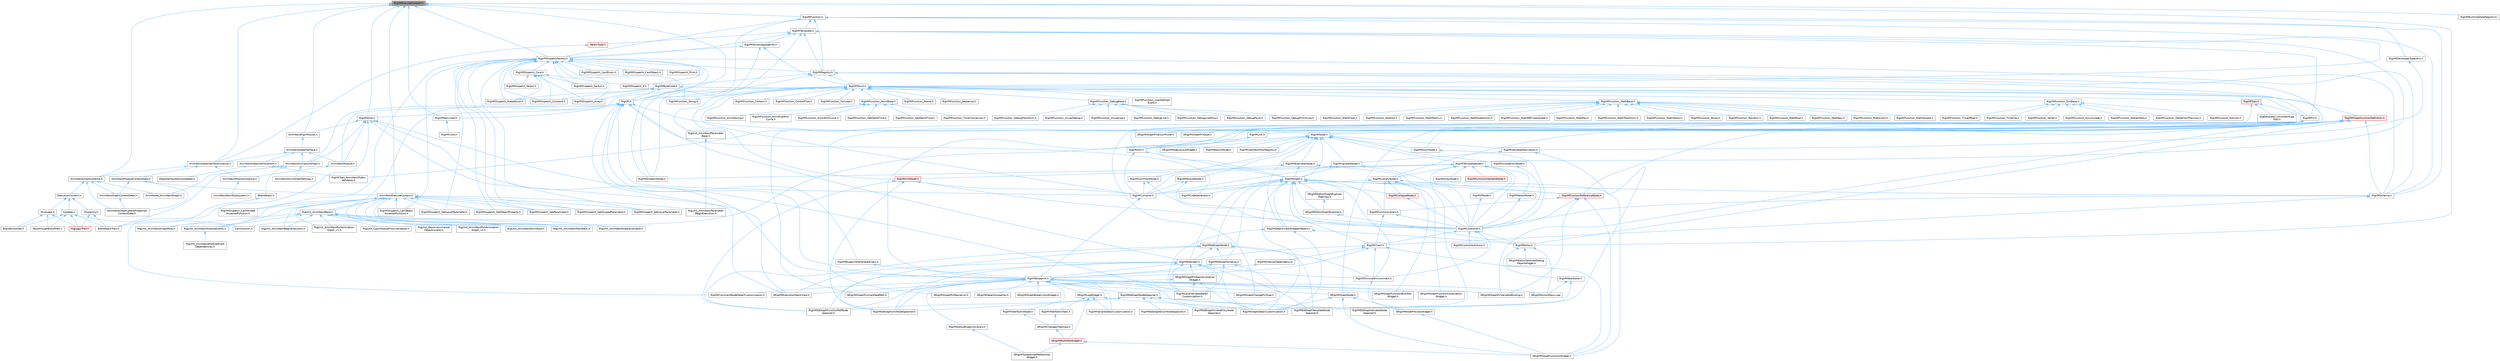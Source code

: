 digraph "RigVMExecuteContext.h"
{
 // INTERACTIVE_SVG=YES
 // LATEX_PDF_SIZE
  bgcolor="transparent";
  edge [fontname=Helvetica,fontsize=10,labelfontname=Helvetica,labelfontsize=10];
  node [fontname=Helvetica,fontsize=10,shape=box,height=0.2,width=0.4];
  Node1 [id="Node000001",label="RigVMExecuteContext.h",height=0.2,width=0.4,color="gray40", fillcolor="grey60", style="filled", fontcolor="black",tooltip=" "];
  Node1 -> Node2 [id="edge1_Node000001_Node000002",dir="back",color="steelblue1",style="solid",tooltip=" "];
  Node2 [id="Node000002",label="AnimNextDataInterfaceInstance.h",height=0.2,width=0.4,color="grey40", fillcolor="white", style="filled",URL="$d4/dc0/AnimNextDataInterfaceInstance_8h.html",tooltip=" "];
  Node2 -> Node3 [id="edge2_Node000002_Node000003",dir="back",color="steelblue1",style="solid",tooltip=" "];
  Node3 [id="Node000003",label="AnimNextGraphInstance.h",height=0.2,width=0.4,color="grey40", fillcolor="white", style="filled",URL="$df/d5e/AnimNextGraphInstance_8h.html",tooltip=" "];
  Node3 -> Node4 [id="edge3_Node000003_Node000004",dir="back",color="steelblue1",style="solid",tooltip=" "];
  Node4 [id="Node000004",label="AnimNextGraphContextData.h",height=0.2,width=0.4,color="grey40", fillcolor="white", style="filled",URL="$d6/d0a/AnimNextGraphContextData_8h.html",tooltip=" "];
  Node4 -> Node5 [id="edge4_Node000004_Node000005",dir="back",color="steelblue1",style="solid",tooltip=" "];
  Node5 [id="Node000005",label="AnimNextGraphLatentProperties\lContextData.h",height=0.2,width=0.4,color="grey40", fillcolor="white", style="filled",URL="$da/d49/AnimNextGraphLatentPropertiesContextData_8h.html",tooltip=" "];
  Node3 -> Node5 [id="edge5_Node000003_Node000005",dir="back",color="steelblue1",style="solid",tooltip=" "];
  Node3 -> Node6 [id="edge6_Node000003_Node000006",dir="back",color="steelblue1",style="solid",tooltip=" "];
  Node6 [id="Node000006",label="AnimNode_AnimNextGraph.h",height=0.2,width=0.4,color="grey40", fillcolor="white", style="filled",URL="$d5/d20/AnimNode__AnimNextGraph_8h.html",tooltip=" "];
  Node3 -> Node7 [id="edge7_Node000003_Node000007",dir="back",color="steelblue1",style="solid",tooltip=" "];
  Node7 [id="Node000007",label="ExecutionContext.h",height=0.2,width=0.4,color="grey40", fillcolor="white", style="filled",URL="$d2/da1/ExecutionContext_8h.html",tooltip=" "];
  Node7 -> Node8 [id="edge8_Node000007_Node000008",dir="back",color="steelblue1",style="solid",tooltip=" "];
  Node8 [id="Node000008",label="IEvaluate.h",height=0.2,width=0.4,color="grey40", fillcolor="white", style="filled",URL="$d8/d35/IEvaluate_8h.html",tooltip=" "];
  Node8 -> Node9 [id="edge9_Node000008_Node000009",dir="back",color="steelblue1",style="solid",tooltip=" "];
  Node9 [id="Node000009",label="BlendSmoother.h",height=0.2,width=0.4,color="grey40", fillcolor="white", style="filled",URL="$d8/d3e/BlendSmoother_8h.html",tooltip=" "];
  Node8 -> Node10 [id="edge10_Node000008_Node000010",dir="back",color="steelblue1",style="solid",tooltip=" "];
  Node10 [id="Node000010",label="PassthroughBlendTrait.h",height=0.2,width=0.4,color="grey40", fillcolor="white", style="filled",URL="$d7/d0b/PassthroughBlendTrait_8h.html",tooltip=" "];
  Node8 -> Node11 [id="edge11_Node000008_Node000011",dir="back",color="steelblue1",style="solid",tooltip=" "];
  Node11 [id="Node000011",label="RigLogicTrait.h",height=0.2,width=0.4,color="red", fillcolor="#FFF0F0", style="filled",URL="$d7/dfd/RigLogicTrait_8h.html",tooltip=" "];
  Node7 -> Node13 [id="edge12_Node000007_Node000013",dir="back",color="steelblue1",style="solid",tooltip=" "];
  Node13 [id="Node000013",label="IHierarchy.h",height=0.2,width=0.4,color="grey40", fillcolor="white", style="filled",URL="$d6/d76/IHierarchy_8h.html",tooltip=" "];
  Node13 -> Node14 [id="edge13_Node000013_Node000014",dir="back",color="steelblue1",style="solid",tooltip=" "];
  Node14 [id="Node000014",label="BlendStackTrait.h",height=0.2,width=0.4,color="grey40", fillcolor="white", style="filled",URL="$dd/dc9/BlendStackTrait_8h.html",tooltip=" "];
  Node13 -> Node11 [id="edge14_Node000013_Node000011",dir="back",color="steelblue1",style="solid",tooltip=" "];
  Node7 -> Node15 [id="edge15_Node000007_Node000015",dir="back",color="steelblue1",style="solid",tooltip=" "];
  Node15 [id="Node000015",label="IUpdate.h",height=0.2,width=0.4,color="grey40", fillcolor="white", style="filled",URL="$d9/d18/IUpdate_8h.html",tooltip=" "];
  Node15 -> Node9 [id="edge16_Node000015_Node000009",dir="back",color="steelblue1",style="solid",tooltip=" "];
  Node15 -> Node14 [id="edge17_Node000015_Node000014",dir="back",color="steelblue1",style="solid",tooltip=" "];
  Node15 -> Node16 [id="edge18_Node000015_Node000016",dir="back",color="steelblue1",style="solid",tooltip=" "];
  Node16 [id="Node000016",label="CallFunction.h",height=0.2,width=0.4,color="grey40", fillcolor="white", style="filled",URL="$d0/dcd/CallFunction_8h.html",tooltip=" "];
  Node15 -> Node10 [id="edge19_Node000015_Node000010",dir="back",color="steelblue1",style="solid",tooltip=" "];
  Node15 -> Node11 [id="edge20_Node000015_Node000011",dir="back",color="steelblue1",style="solid",tooltip=" "];
  Node2 -> Node17 [id="edge21_Node000002_Node000017",dir="back",color="steelblue1",style="solid",tooltip=" "];
  Node17 [id="Node000017",label="AnimNextModuleContextData.h",height=0.2,width=0.4,color="grey40", fillcolor="white", style="filled",URL="$d8/d3c/AnimNextModuleContextData_8h.html",tooltip=" "];
  Node17 -> Node18 [id="edge22_Node000017_Node000018",dir="back",color="steelblue1",style="solid",tooltip=" "];
  Node18 [id="Node000018",label="AnimNextExecuteContext.h",height=0.2,width=0.4,color="grey40", fillcolor="white", style="filled",URL="$de/da5/AnimNextExecuteContext_8h.html",tooltip=" "];
  Node18 -> Node19 [id="edge23_Node000018_Node000019",dir="back",color="steelblue1",style="solid",tooltip=" "];
  Node19 [id="Node000019",label="RigUnit_AnimNextBase.h",height=0.2,width=0.4,color="grey40", fillcolor="white", style="filled",URL="$df/d32/RigUnit__AnimNextBase_8h.html",tooltip=" "];
  Node19 -> Node20 [id="edge24_Node000019_Node000020",dir="back",color="steelblue1",style="solid",tooltip=" "];
  Node20 [id="Node000020",label="RigUnit_AnimNextBeginExecution.h",height=0.2,width=0.4,color="grey40", fillcolor="white", style="filled",URL="$df/d5a/RigUnit__AnimNextBeginExecution_8h.html",tooltip=" "];
  Node19 -> Node21 [id="edge25_Node000019_Node000021",dir="back",color="steelblue1",style="solid",tooltip=" "];
  Node21 [id="Node000021",label="RigUnit_AnimNextGraphEvaluator.h",height=0.2,width=0.4,color="grey40", fillcolor="white", style="filled",URL="$db/dea/RigUnit__AnimNextGraphEvaluator_8h.html",tooltip=" "];
  Node19 -> Node22 [id="edge26_Node000019_Node000022",dir="back",color="steelblue1",style="solid",tooltip=" "];
  Node22 [id="Node000022",label="RigUnit_AnimNextGraphRoot.h",height=0.2,width=0.4,color="grey40", fillcolor="white", style="filled",URL="$db/db2/RigUnit__AnimNextGraphRoot_8h.html",tooltip=" "];
  Node19 -> Node23 [id="edge27_Node000019_Node000023",dir="back",color="steelblue1",style="solid",tooltip=" "];
  Node23 [id="Node000023",label="RigUnit_AnimNextModuleEvents.h",height=0.2,width=0.4,color="grey40", fillcolor="white", style="filled",URL="$db/d6a/RigUnit__AnimNextModuleEvents_8h.html",tooltip=" "];
  Node23 -> Node24 [id="edge28_Node000023_Node000024",dir="back",color="steelblue1",style="solid",tooltip=" "];
  Node24 [id="Node000024",label="RigUnit_AnimNextModuleEvent\lDependencies.h",height=0.2,width=0.4,color="grey40", fillcolor="white", style="filled",URL="$d3/dde/RigUnit__AnimNextModuleEventDependencies_8h.html",tooltip=" "];
  Node19 -> Node25 [id="edge29_Node000019_Node000025",dir="back",color="steelblue1",style="solid",tooltip=" "];
  Node25 [id="Node000025",label="RigUnit_AnimNextRunAnimation\lGraph_v1.h",height=0.2,width=0.4,color="grey40", fillcolor="white", style="filled",URL="$d1/df7/RigUnit__AnimNextRunAnimationGraph__v1_8h.html",tooltip=" "];
  Node19 -> Node26 [id="edge30_Node000019_Node000026",dir="back",color="steelblue1",style="solid",tooltip=" "];
  Node26 [id="Node000026",label="RigUnit_AnimNextRunAnimation\lGraph_v2.h",height=0.2,width=0.4,color="grey40", fillcolor="white", style="filled",URL="$d6/d84/RigUnit__AnimNextRunAnimationGraph__v2_8h.html",tooltip=" "];
  Node19 -> Node27 [id="edge31_Node000019_Node000027",dir="back",color="steelblue1",style="solid",tooltip=" "];
  Node27 [id="Node000027",label="RigUnit_AnimNextShimRoot.h",height=0.2,width=0.4,color="grey40", fillcolor="white", style="filled",URL="$de/d67/RigUnit__AnimNextShimRoot_8h.html",tooltip=" "];
  Node19 -> Node28 [id="edge32_Node000019_Node000028",dir="back",color="steelblue1",style="solid",tooltip=" "];
  Node28 [id="Node000028",label="RigUnit_AnimNextTraitStack.h",height=0.2,width=0.4,color="grey40", fillcolor="white", style="filled",URL="$d0/d14/RigUnit__AnimNextTraitStack_8h.html",tooltip=" "];
  Node19 -> Node29 [id="edge33_Node000019_Node000029",dir="back",color="steelblue1",style="solid",tooltip=" "];
  Node29 [id="Node000029",label="RigUnit_CopyModuleProxyVariables.h",height=0.2,width=0.4,color="grey40", fillcolor="white", style="filled",URL="$d8/d2f/RigUnit__CopyModuleProxyVariables_8h.html",tooltip=" "];
  Node19 -> Node30 [id="edge34_Node000019_Node000030",dir="back",color="steelblue1",style="solid",tooltip=" "];
  Node30 [id="Node000030",label="RigUnit_ResolveUniversal\lObjectLocator.h",height=0.2,width=0.4,color="grey40", fillcolor="white", style="filled",URL="$d2/d10/RigUnit__ResolveUniversalObjectLocator_8h.html",tooltip=" "];
  Node18 -> Node20 [id="edge35_Node000018_Node000020",dir="back",color="steelblue1",style="solid",tooltip=" "];
  Node18 -> Node21 [id="edge36_Node000018_Node000021",dir="back",color="steelblue1",style="solid",tooltip=" "];
  Node18 -> Node22 [id="edge37_Node000018_Node000022",dir="back",color="steelblue1",style="solid",tooltip=" "];
  Node18 -> Node23 [id="edge38_Node000018_Node000023",dir="back",color="steelblue1",style="solid",tooltip=" "];
  Node18 -> Node31 [id="edge39_Node000018_Node000031",dir="back",color="steelblue1",style="solid",tooltip=" "];
  Node31 [id="Node000031",label="RigUnit_AnimNextParameter\lBeginExecution.h",height=0.2,width=0.4,color="grey40", fillcolor="white", style="filled",URL="$df/d50/RigUnit__AnimNextParameterBeginExecution_8h.html",tooltip=" "];
  Node18 -> Node25 [id="edge40_Node000018_Node000025",dir="back",color="steelblue1",style="solid",tooltip=" "];
  Node18 -> Node26 [id="edge41_Node000018_Node000026",dir="back",color="steelblue1",style="solid",tooltip=" "];
  Node18 -> Node27 [id="edge42_Node000018_Node000027",dir="back",color="steelblue1",style="solid",tooltip=" "];
  Node18 -> Node28 [id="edge43_Node000018_Node000028",dir="back",color="steelblue1",style="solid",tooltip=" "];
  Node18 -> Node32 [id="edge44_Node000018_Node000032",dir="back",color="steelblue1",style="solid",tooltip=" "];
  Node32 [id="Node000032",label="RigVMDispatch_CallHoisted\lAccessorFunction.h",height=0.2,width=0.4,color="grey40", fillcolor="white", style="filled",URL="$d1/d9e/RigVMDispatch__CallHoistedAccessorFunction_8h.html",tooltip=" "];
  Node18 -> Node33 [id="edge45_Node000018_Node000033",dir="back",color="steelblue1",style="solid",tooltip=" "];
  Node33 [id="Node000033",label="RigVMDispatch_CallObject\lAccessorFunction.h",height=0.2,width=0.4,color="grey40", fillcolor="white", style="filled",URL="$de/da6/RigVMDispatch__CallObjectAccessorFunction_8h.html",tooltip=" "];
  Node18 -> Node34 [id="edge46_Node000018_Node000034",dir="back",color="steelblue1",style="solid",tooltip=" "];
  Node34 [id="Node000034",label="RigVMDispatch_GetLayerParameter.h",height=0.2,width=0.4,color="grey40", fillcolor="white", style="filled",URL="$d1/dad/RigVMDispatch__GetLayerParameter_8h.html",tooltip=" "];
  Node18 -> Node35 [id="edge47_Node000018_Node000035",dir="back",color="steelblue1",style="solid",tooltip=" "];
  Node35 [id="Node000035",label="RigVMDispatch_GetObjectProperty.h",height=0.2,width=0.4,color="grey40", fillcolor="white", style="filled",URL="$d3/d6d/RigVMDispatch__GetObjectProperty_8h.html",tooltip=" "];
  Node18 -> Node36 [id="edge48_Node000018_Node000036",dir="back",color="steelblue1",style="solid",tooltip=" "];
  Node36 [id="Node000036",label="RigVMDispatch_GetParameter.h",height=0.2,width=0.4,color="grey40", fillcolor="white", style="filled",URL="$dd/d34/RigVMDispatch__GetParameter_8h.html",tooltip=" "];
  Node18 -> Node37 [id="edge49_Node000018_Node000037",dir="back",color="steelblue1",style="solid",tooltip=" "];
  Node37 [id="Node000037",label="RigVMDispatch_GetScopedParameter.h",height=0.2,width=0.4,color="grey40", fillcolor="white", style="filled",URL="$d0/dc7/RigVMDispatch__GetScopedParameter_8h.html",tooltip=" "];
  Node18 -> Node38 [id="edge50_Node000018_Node000038",dir="back",color="steelblue1",style="solid",tooltip=" "];
  Node38 [id="Node000038",label="RigVMDispatch_SetLayerParameter.h",height=0.2,width=0.4,color="grey40", fillcolor="white", style="filled",URL="$d8/de9/RigVMDispatch__SetLayerParameter_8h.html",tooltip=" "];
  Node17 -> Node4 [id="edge51_Node000017_Node000004",dir="back",color="steelblue1",style="solid",tooltip=" "];
  Node17 -> Node5 [id="edge52_Node000017_Node000005",dir="back",color="steelblue1",style="solid",tooltip=" "];
  Node2 -> Node39 [id="edge53_Node000002_Node000039",dir="back",color="steelblue1",style="solid",tooltip=" "];
  Node39 [id="Node000039",label="AnimNextModuleInstance.h",height=0.2,width=0.4,color="grey40", fillcolor="white", style="filled",URL="$d7/dbe/AnimNextModuleInstance_8h.html",tooltip=" "];
  Node39 -> Node40 [id="edge54_Node000039_Node000040",dir="back",color="steelblue1",style="solid",tooltip=" "];
  Node40 [id="Node000040",label="AnimNextWorldSubsystem.h",height=0.2,width=0.4,color="grey40", fillcolor="white", style="filled",URL="$df/d2f/AnimNextWorldSubsystem_8h.html",tooltip=" "];
  Node1 -> Node18 [id="edge55_Node000001_Node000018",dir="back",color="steelblue1",style="solid",tooltip=" "];
  Node1 -> Node3 [id="edge56_Node000001_Node000003",dir="back",color="steelblue1",style="solid",tooltip=" "];
  Node1 -> Node41 [id="edge57_Node000001_Node000041",dir="back",color="steelblue1",style="solid",tooltip=" "];
  Node41 [id="Node000041",label="AnimNextRigVMAsset.h",height=0.2,width=0.4,color="grey40", fillcolor="white", style="filled",URL="$d8/d0c/AnimNextRigVMAsset_8h.html",tooltip=" "];
  Node41 -> Node42 [id="edge58_Node000041_Node000042",dir="back",color="steelblue1",style="solid",tooltip=" "];
  Node42 [id="Node000042",label="AnimNextDataInterface.h",height=0.2,width=0.4,color="grey40", fillcolor="white", style="filled",URL="$d6/d96/AnimNextDataInterface_8h.html",tooltip=" "];
  Node42 -> Node43 [id="edge59_Node000042_Node000043",dir="back",color="steelblue1",style="solid",tooltip=" "];
  Node43 [id="Node000043",label="AnimNextAnimationGraph.h",height=0.2,width=0.4,color="grey40", fillcolor="white", style="filled",URL="$d4/dc3/AnimNextAnimationGraph_8h.html",tooltip=" "];
  Node43 -> Node44 [id="edge60_Node000043_Node000044",dir="back",color="steelblue1",style="solid",tooltip=" "];
  Node44 [id="Node000044",label="AnimNextAnimGraphSettings.h",height=0.2,width=0.4,color="grey40", fillcolor="white", style="filled",URL="$d9/da8/AnimNextAnimGraphSettings_8h.html",tooltip=" "];
  Node43 -> Node6 [id="edge61_Node000043_Node000006",dir="back",color="steelblue1",style="solid",tooltip=" "];
  Node43 -> Node14 [id="edge62_Node000043_Node000014",dir="back",color="steelblue1",style="solid",tooltip=" "];
  Node43 -> Node45 [id="edge63_Node000043_Node000045",dir="back",color="steelblue1",style="solid",tooltip=" "];
  Node45 [id="Node000045",label="IBlendStack.h",height=0.2,width=0.4,color="grey40", fillcolor="white", style="filled",URL="$df/d73/IBlendStack_8h.html",tooltip=" "];
  Node45 -> Node14 [id="edge64_Node000045_Node000014",dir="back",color="steelblue1",style="solid",tooltip=" "];
  Node42 -> Node46 [id="edge65_Node000042_Node000046",dir="back",color="steelblue1",style="solid",tooltip=" "];
  Node46 [id="Node000046",label="AnimNextDataInterfaceHost.h",height=0.2,width=0.4,color="grey40", fillcolor="white", style="filled",URL="$d8/d6b/AnimNextDataInterfaceHost_8h.html",tooltip=" "];
  Node46 -> Node47 [id="edge66_Node000046_Node000047",dir="back",color="steelblue1",style="solid",tooltip=" "];
  Node47 [id="Node000047",label="DataInterfaceStructAdapter.h",height=0.2,width=0.4,color="grey40", fillcolor="white", style="filled",URL="$d9/ded/DataInterfaceStructAdapter_8h.html",tooltip=" "];
  Node46 -> Node48 [id="edge67_Node000046_Node000048",dir="back",color="steelblue1",style="solid",tooltip=" "];
  Node48 [id="Node000048",label="RigVMTrait_AnimNextPublic\lVariables.h",height=0.2,width=0.4,color="grey40", fillcolor="white", style="filled",URL="$d8/d5a/RigVMTrait__AnimNextPublicVariables_8h.html",tooltip=" "];
  Node42 -> Node2 [id="edge68_Node000042_Node000002",dir="back",color="steelblue1",style="solid",tooltip=" "];
  Node42 -> Node49 [id="edge69_Node000042_Node000049",dir="back",color="steelblue1",style="solid",tooltip=" "];
  Node49 [id="Node000049",label="AnimNextModule.h",height=0.2,width=0.4,color="grey40", fillcolor="white", style="filled",URL="$d1/dac/AnimNextModule_8h.html",tooltip=" "];
  Node49 -> Node39 [id="edge70_Node000049_Node000039",dir="back",color="steelblue1",style="solid",tooltip=" "];
  Node1 -> Node50 [id="edge71_Node000001_Node000050",dir="back",color="steelblue1",style="solid",tooltip=" "];
  Node50 [id="Node000050",label="RigVM.h",height=0.2,width=0.4,color="grey40", fillcolor="white", style="filled",URL="$d0/d5e/RigVM_8h.html",tooltip=" "];
  Node50 -> Node43 [id="edge72_Node000050_Node000043",dir="back",color="steelblue1",style="solid",tooltip=" "];
  Node50 -> Node49 [id="edge73_Node000050_Node000049",dir="back",color="steelblue1",style="solid",tooltip=" "];
  Node50 -> Node51 [id="edge74_Node000050_Node000051",dir="back",color="steelblue1",style="solid",tooltip=" "];
  Node51 [id="Node000051",label="RigVMBlueprint.h",height=0.2,width=0.4,color="grey40", fillcolor="white", style="filled",URL="$df/d44/RigVMBlueprint_8h.html",tooltip=" "];
  Node51 -> Node52 [id="edge75_Node000051_Node000052",dir="back",color="steelblue1",style="solid",tooltip=" "];
  Node52 [id="Node000052",label="RigVMCommentNodeDetailCustomization.h",height=0.2,width=0.4,color="grey40", fillcolor="white", style="filled",URL="$de/ddb/RigVMCommentNodeDetailCustomization_8h.html",tooltip=" "];
  Node51 -> Node53 [id="edge76_Node000051_Node000053",dir="back",color="steelblue1",style="solid",tooltip=" "];
  Node53 [id="Node000053",label="RigVMEdGraphFunctionRefNode\lSpawner.h",height=0.2,width=0.4,color="grey40", fillcolor="white", style="filled",URL="$d3/d16/RigVMEdGraphFunctionRefNodeSpawner_8h.html",tooltip=" "];
  Node51 -> Node54 [id="edge77_Node000051_Node000054",dir="back",color="steelblue1",style="solid",tooltip=" "];
  Node54 [id="Node000054",label="RigVMEdGraphNodeSpawner.h",height=0.2,width=0.4,color="grey40", fillcolor="white", style="filled",URL="$d4/d8b/RigVMEdGraphNodeSpawner_8h.html",tooltip=" "];
  Node54 -> Node55 [id="edge78_Node000054_Node000055",dir="back",color="steelblue1",style="solid",tooltip=" "];
  Node55 [id="Node000055",label="RigVMEdGraphEnumNodeSpawner.h",height=0.2,width=0.4,color="grey40", fillcolor="white", style="filled",URL="$d3/dfd/RigVMEdGraphEnumNodeSpawner_8h.html",tooltip=" "];
  Node54 -> Node53 [id="edge79_Node000054_Node000053",dir="back",color="steelblue1",style="solid",tooltip=" "];
  Node54 -> Node56 [id="edge80_Node000054_Node000056",dir="back",color="steelblue1",style="solid",tooltip=" "];
  Node56 [id="Node000056",label="RigVMEdGraphInvokeEntryNode\lSpawner.h",height=0.2,width=0.4,color="grey40", fillcolor="white", style="filled",URL="$d9/de6/RigVMEdGraphInvokeEntryNodeSpawner_8h.html",tooltip=" "];
  Node54 -> Node57 [id="edge81_Node000054_Node000057",dir="back",color="steelblue1",style="solid",tooltip=" "];
  Node57 [id="Node000057",label="RigVMEdGraphTemplateNode\lSpawner.h",height=0.2,width=0.4,color="grey40", fillcolor="white", style="filled",URL="$d9/d6c/RigVMEdGraphTemplateNodeSpawner_8h.html",tooltip=" "];
  Node54 -> Node58 [id="edge82_Node000054_Node000058",dir="back",color="steelblue1",style="solid",tooltip=" "];
  Node58 [id="Node000058",label="RigVMEdGraphUnitNodeSpawner.h",height=0.2,width=0.4,color="grey40", fillcolor="white", style="filled",URL="$d3/d6b/RigVMEdGraphUnitNodeSpawner_8h.html",tooltip=" "];
  Node54 -> Node59 [id="edge83_Node000054_Node000059",dir="back",color="steelblue1",style="solid",tooltip=" "];
  Node59 [id="Node000059",label="RigVMEdGraphVariableNode\lSpawner.h",height=0.2,width=0.4,color="grey40", fillcolor="white", style="filled",URL="$d0/d83/RigVMEdGraphVariableNodeSpawner_8h.html",tooltip=" "];
  Node51 -> Node58 [id="edge84_Node000051_Node000058",dir="back",color="steelblue1",style="solid",tooltip=" "];
  Node51 -> Node60 [id="edge85_Node000051_Node000060",dir="back",color="steelblue1",style="solid",tooltip=" "];
  Node60 [id="Node000060",label="RigVMEditorBlueprintLibrary.h",height=0.2,width=0.4,color="grey40", fillcolor="white", style="filled",URL="$d9/d31/RigVMEditorBlueprintLibrary_8h.html",tooltip=" "];
  Node60 -> Node61 [id="edge86_Node000060_Node000061",dir="back",color="steelblue1",style="solid",tooltip=" "];
  Node61 [id="Node000061",label="SRigVMSwapAssetReferences\lWidget.h",height=0.2,width=0.4,color="grey40", fillcolor="white", style="filled",URL="$db/d3f/SRigVMSwapAssetReferencesWidget_8h.html",tooltip=" "];
  Node51 -> Node62 [id="edge87_Node000051_Node000062",dir="back",color="steelblue1",style="solid",tooltip=" "];
  Node62 [id="Node000062",label="RigVMGraphDetailCustomization.h",height=0.2,width=0.4,color="grey40", fillcolor="white", style="filled",URL="$da/d8c/RigVMGraphDetailCustomization_8h.html",tooltip=" "];
  Node51 -> Node63 [id="edge88_Node000051_Node000063",dir="back",color="steelblue1",style="solid",tooltip=" "];
  Node63 [id="Node000063",label="RigVMLocalVariableDetail\lCustomization.h",height=0.2,width=0.4,color="grey40", fillcolor="white", style="filled",URL="$de/de8/RigVMLocalVariableDetailCustomization_8h.html",tooltip=" "];
  Node51 -> Node64 [id="edge89_Node000051_Node000064",dir="back",color="steelblue1",style="solid",tooltip=" "];
  Node64 [id="Node000064",label="RigVMTreeToolkitNode.h",height=0.2,width=0.4,color="grey40", fillcolor="white", style="filled",URL="$dc/d84/RigVMTreeToolkitNode_8h.html",tooltip=" "];
  Node64 -> Node65 [id="edge90_Node000064_Node000065",dir="back",color="steelblue1",style="solid",tooltip=" "];
  Node65 [id="Node000065",label="SRigVMChangesTreeView.h",height=0.2,width=0.4,color="grey40", fillcolor="white", style="filled",URL="$dd/d83/SRigVMChangesTreeView_8h.html",tooltip=" "];
  Node65 -> Node66 [id="edge91_Node000065_Node000066",dir="back",color="steelblue1",style="solid",tooltip=" "];
  Node66 [id="Node000066",label="SRigVMBulkEditWidget.h",height=0.2,width=0.4,color="red", fillcolor="#FFF0F0", style="filled",URL="$d7/dab/SRigVMBulkEditWidget_8h.html",tooltip=" "];
  Node66 -> Node61 [id="edge92_Node000066_Node000061",dir="back",color="steelblue1",style="solid",tooltip=" "];
  Node66 -> Node68 [id="edge93_Node000066_Node000068",dir="back",color="steelblue1",style="solid",tooltip=" "];
  Node68 [id="Node000068",label="SRigVMSwapFunctionsWidget.h",height=0.2,width=0.4,color="grey40", fillcolor="white", style="filled",URL="$d0/da2/SRigVMSwapFunctionsWidget_8h.html",tooltip=" "];
  Node51 -> Node69 [id="edge94_Node000051_Node000069",dir="back",color="steelblue1",style="solid",tooltip=" "];
  Node69 [id="Node000069",label="RigVMVariantDetailCustomization.h",height=0.2,width=0.4,color="grey40", fillcolor="white", style="filled",URL="$d2/db8/RigVMVariantDetailCustomization_8h.html",tooltip=" "];
  Node51 -> Node70 [id="edge95_Node000051_Node000070",dir="back",color="steelblue1",style="solid",tooltip=" "];
  Node70 [id="Node000070",label="SRigVMActionMenu.cpp",height=0.2,width=0.4,color="grey40", fillcolor="white", style="filled",URL="$dc/d4c/SRigVMActionMenu_8cpp.html",tooltip=" "];
  Node51 -> Node71 [id="edge96_Node000051_Node000071",dir="back",color="steelblue1",style="solid",tooltip=" "];
  Node71 [id="Node000071",label="SRigVMDetailsInspector.h",height=0.2,width=0.4,color="grey40", fillcolor="white", style="filled",URL="$df/dfb/SRigVMDetailsInspector_8h.html",tooltip=" "];
  Node51 -> Node72 [id="edge97_Node000051_Node000072",dir="back",color="steelblue1",style="solid",tooltip=" "];
  Node72 [id="Node000072",label="SRigVMExecutionStackView.h",height=0.2,width=0.4,color="grey40", fillcolor="white", style="filled",URL="$d9/d2b/SRigVMExecutionStackView_8h.html",tooltip=" "];
  Node51 -> Node73 [id="edge98_Node000051_Node000073",dir="back",color="steelblue1",style="solid",tooltip=" "];
  Node73 [id="Node000073",label="SRigVMGraphBreakLinksWidget.h",height=0.2,width=0.4,color="grey40", fillcolor="white", style="filled",URL="$d8/d4a/SRigVMGraphBreakLinksWidget_8h.html",tooltip=" "];
  Node51 -> Node74 [id="edge99_Node000051_Node000074",dir="back",color="steelblue1",style="solid",tooltip=" "];
  Node74 [id="Node000074",label="SRigVMGraphChangePinType.h",height=0.2,width=0.4,color="grey40", fillcolor="white", style="filled",URL="$d4/da7/SRigVMGraphChangePinType_8h.html",tooltip=" "];
  Node51 -> Node75 [id="edge100_Node000051_Node000075",dir="back",color="steelblue1",style="solid",tooltip=" "];
  Node75 [id="Node000075",label="SRigVMGraphFunctionBulkEdit\lWidget.h",height=0.2,width=0.4,color="grey40", fillcolor="white", style="filled",URL="$db/dbf/SRigVMGraphFunctionBulkEditWidget_8h.html",tooltip=" "];
  Node51 -> Node76 [id="edge101_Node000051_Node000076",dir="back",color="steelblue1",style="solid",tooltip=" "];
  Node76 [id="Node000076",label="SRigVMGraphFunctionLocalization\lWidget.h",height=0.2,width=0.4,color="grey40", fillcolor="white", style="filled",URL="$dd/d59/SRigVMGraphFunctionLocalizationWidget_8h.html",tooltip=" "];
  Node51 -> Node77 [id="edge102_Node000051_Node000077",dir="back",color="steelblue1",style="solid",tooltip=" "];
  Node77 [id="Node000077",label="SRigVMGraphNode.h",height=0.2,width=0.4,color="grey40", fillcolor="white", style="filled",URL="$d0/d1e/SRigVMGraphNode_8h.html",tooltip=" "];
  Node77 -> Node62 [id="edge103_Node000077_Node000062",dir="back",color="steelblue1",style="solid",tooltip=" "];
  Node77 -> Node78 [id="edge104_Node000077_Node000078",dir="back",color="steelblue1",style="solid",tooltip=" "];
  Node78 [id="Node000078",label="SRigVMNodePreviewWidget.h",height=0.2,width=0.4,color="grey40", fillcolor="white", style="filled",URL="$d5/d72/SRigVMNodePreviewWidget_8h.html",tooltip=" "];
  Node78 -> Node68 [id="edge105_Node000078_Node000068",dir="back",color="steelblue1",style="solid",tooltip=" "];
  Node77 -> Node68 [id="edge106_Node000077_Node000068",dir="back",color="steelblue1",style="solid",tooltip=" "];
  Node51 -> Node79 [id="edge107_Node000051_Node000079",dir="back",color="steelblue1",style="solid",tooltip=" "];
  Node79 [id="Node000079",label="SRigVMGraphPinUserDataPath.h",height=0.2,width=0.4,color="grey40", fillcolor="white", style="filled",URL="$d5/d31/SRigVMGraphPinUserDataPath_8h.html",tooltip=" "];
  Node51 -> Node80 [id="edge108_Node000051_Node000080",dir="back",color="steelblue1",style="solid",tooltip=" "];
  Node80 [id="Node000080",label="SRigVMGraphPinVariableBinding.h",height=0.2,width=0.4,color="grey40", fillcolor="white", style="filled",URL="$db/dca/SRigVMGraphPinVariableBinding_8h.html",tooltip=" "];
  Node51 -> Node81 [id="edge109_Node000051_Node000081",dir="back",color="steelblue1",style="solid",tooltip=" "];
  Node81 [id="Node000081",label="SRigVMLogWidget.h",height=0.2,width=0.4,color="grey40", fillcolor="white", style="filled",URL="$d9/dab/SRigVMLogWidget_8h.html",tooltip=" "];
  Node81 -> Node62 [id="edge110_Node000081_Node000062",dir="back",color="steelblue1",style="solid",tooltip=" "];
  Node81 -> Node82 [id="edge111_Node000081_Node000082",dir="back",color="steelblue1",style="solid",tooltip=" "];
  Node82 [id="Node000082",label="RigVMTreeToolkitTask.h",height=0.2,width=0.4,color="grey40", fillcolor="white", style="filled",URL="$d1/dd5/RigVMTreeToolkitTask_8h.html",tooltip=" "];
  Node82 -> Node65 [id="edge112_Node000082_Node000065",dir="back",color="steelblue1",style="solid",tooltip=" "];
  Node81 -> Node69 [id="edge113_Node000081_Node000069",dir="back",color="steelblue1",style="solid",tooltip=" "];
  Node81 -> Node66 [id="edge114_Node000081_Node000066",dir="back",color="steelblue1",style="solid",tooltip=" "];
  Node50 -> Node83 [id="edge115_Node000050_Node000083",dir="back",color="steelblue1",style="solid",tooltip=" "];
  Node83 [id="Node000083",label="RigVMBlueprintGeneratedClass.h",height=0.2,width=0.4,color="grey40", fillcolor="white", style="filled",URL="$d4/dec/RigVMBlueprintGeneratedClass_8h.html",tooltip=" "];
  Node83 -> Node51 [id="edge116_Node000083_Node000051",dir="back",color="steelblue1",style="solid",tooltip=" "];
  Node50 -> Node84 [id="edge117_Node000050_Node000084",dir="back",color="steelblue1",style="solid",tooltip=" "];
  Node84 [id="Node000084",label="RigVMCodeGenerator.h",height=0.2,width=0.4,color="grey40", fillcolor="white", style="filled",URL="$d4/d2b/RigVMCodeGenerator_8h.html",tooltip=" "];
  Node50 -> Node85 [id="edge118_Node000050_Node000085",dir="back",color="steelblue1",style="solid",tooltip=" "];
  Node85 [id="Node000085",label="RigVMCompiler.h",height=0.2,width=0.4,color="grey40", fillcolor="white", style="filled",URL="$d7/d63/RigVMCompiler_8h.html",tooltip=" "];
  Node85 -> Node51 [id="edge119_Node000085_Node000051",dir="back",color="steelblue1",style="solid",tooltip=" "];
  Node50 -> Node86 [id="edge120_Node000050_Node000086",dir="back",color="steelblue1",style="solid",tooltip=" "];
  Node86 [id="Node000086",label="RigVMEdGraph.h",height=0.2,width=0.4,color="grey40", fillcolor="white", style="filled",URL="$d9/d8c/RigVMEdGraph_8h.html",tooltip=" "];
  Node86 -> Node51 [id="edge121_Node000086_Node000051",dir="back",color="steelblue1",style="solid",tooltip=" "];
  Node86 -> Node53 [id="edge122_Node000086_Node000053",dir="back",color="steelblue1",style="solid",tooltip=" "];
  Node86 -> Node57 [id="edge123_Node000086_Node000057",dir="back",color="steelblue1",style="solid",tooltip=" "];
  Node86 -> Node58 [id="edge124_Node000086_Node000058",dir="back",color="steelblue1",style="solid",tooltip=" "];
  Node86 -> Node62 [id="edge125_Node000086_Node000062",dir="back",color="steelblue1",style="solid",tooltip=" "];
  Node86 -> Node63 [id="edge126_Node000086_Node000063",dir="back",color="steelblue1",style="solid",tooltip=" "];
  Node86 -> Node87 [id="edge127_Node000086_Node000087",dir="back",color="steelblue1",style="solid",tooltip=" "];
  Node87 [id="Node000087",label="RigVMMinimalEnvironment.h",height=0.2,width=0.4,color="grey40", fillcolor="white", style="filled",URL="$d4/d4a/RigVMMinimalEnvironment_8h.html",tooltip=" "];
  Node87 -> Node78 [id="edge128_Node000087_Node000078",dir="back",color="steelblue1",style="solid",tooltip=" "];
  Node86 -> Node72 [id="edge129_Node000086_Node000072",dir="back",color="steelblue1",style="solid",tooltip=" "];
  Node86 -> Node88 [id="edge130_Node000086_Node000088",dir="back",color="steelblue1",style="solid",tooltip=" "];
  Node88 [id="Node000088",label="SRigVMGraphPinNameListValue\lWidget.h",height=0.2,width=0.4,color="grey40", fillcolor="white", style="filled",URL="$dc/dac/SRigVMGraphPinNameListValueWidget_8h.html",tooltip=" "];
  Node88 -> Node62 [id="edge131_Node000088_Node000062",dir="back",color="steelblue1",style="solid",tooltip=" "];
  Node88 -> Node63 [id="edge132_Node000088_Node000063",dir="back",color="steelblue1",style="solid",tooltip=" "];
  Node88 -> Node89 [id="edge133_Node000088_Node000089",dir="back",color="steelblue1",style="solid",tooltip=" "];
  Node89 [id="Node000089",label="SRigVMGraphPinNameList.h",height=0.2,width=0.4,color="grey40", fillcolor="white", style="filled",URL="$d7/dfc/SRigVMGraphPinNameList_8h.html",tooltip=" "];
  Node50 -> Node90 [id="edge134_Node000050_Node000090",dir="back",color="steelblue1",style="solid",tooltip=" "];
  Node90 [id="Node000090",label="RigVMHost.h",height=0.2,width=0.4,color="grey40", fillcolor="white", style="filled",URL="$d5/d04/RigVMHost_8h.html",tooltip=" "];
  Node90 -> Node43 [id="edge135_Node000090_Node000043",dir="back",color="steelblue1",style="solid",tooltip=" "];
  Node90 -> Node49 [id="edge136_Node000090_Node000049",dir="back",color="steelblue1",style="solid",tooltip=" "];
  Node90 -> Node41 [id="edge137_Node000090_Node000041",dir="back",color="steelblue1",style="solid",tooltip=" "];
  Node90 -> Node51 [id="edge138_Node000090_Node000051",dir="back",color="steelblue1",style="solid",tooltip=" "];
  Node90 -> Node52 [id="edge139_Node000090_Node000052",dir="back",color="steelblue1",style="solid",tooltip=" "];
  Node90 -> Node63 [id="edge140_Node000090_Node000063",dir="back",color="steelblue1",style="solid",tooltip=" "];
  Node90 -> Node72 [id="edge141_Node000090_Node000072",dir="back",color="steelblue1",style="solid",tooltip=" "];
  Node50 -> Node91 [id="edge142_Node000050_Node000091",dir="back",color="steelblue1",style="solid",tooltip=" "];
  Node91 [id="Node000091",label="RigVMNativized.h",height=0.2,width=0.4,color="grey40", fillcolor="white", style="filled",URL="$df/d99/RigVMNativized_8h.html",tooltip=" "];
  Node91 -> Node92 [id="edge143_Node000091_Node000092",dir="back",color="steelblue1",style="solid",tooltip=" "];
  Node92 [id="Node000092",label="RigVMCore.h",height=0.2,width=0.4,color="grey40", fillcolor="white", style="filled",URL="$d3/dbd/RigVMCore_8h.html",tooltip=" "];
  Node50 -> Node93 [id="edge144_Node000050_Node000093",dir="back",color="steelblue1",style="solid",tooltip=" "];
  Node93 [id="Node000093",label="RigVMNode.h",height=0.2,width=0.4,color="grey40", fillcolor="white", style="filled",URL="$df/d31/RigVMNode_8h.html",tooltip=" "];
  Node93 -> Node94 [id="edge145_Node000093_Node000094",dir="back",color="steelblue1",style="solid",tooltip=" "];
  Node94 [id="Node000094",label="RigVMAST.h",height=0.2,width=0.4,color="grey40", fillcolor="white", style="filled",URL="$d9/d6d/RigVMAST_8h.html",tooltip=" "];
  Node94 -> Node85 [id="edge146_Node000094_Node000085",dir="back",color="steelblue1",style="solid",tooltip=" "];
  Node94 -> Node95 [id="edge147_Node000094_Node000095",dir="back",color="steelblue1",style="solid",tooltip=" "];
  Node95 [id="Node000095",label="RigVMGraph.h",height=0.2,width=0.4,color="grey40", fillcolor="white", style="filled",URL="$d7/dfd/RigVMGraph_8h.html",tooltip=" "];
  Node95 -> Node96 [id="edge148_Node000095_Node000096",dir="back",color="steelblue1",style="solid",tooltip=" "];
  Node96 [id="Node000096",label="RigVMClient.h",height=0.2,width=0.4,color="grey40", fillcolor="white", style="filled",URL="$db/d93/RigVMClient_8h.html",tooltip=" "];
  Node96 -> Node51 [id="edge149_Node000096_Node000051",dir="back",color="steelblue1",style="solid",tooltip=" "];
  Node96 -> Node86 [id="edge150_Node000096_Node000086",dir="back",color="steelblue1",style="solid",tooltip=" "];
  Node96 -> Node97 [id="edge151_Node000096_Node000097",dir="back",color="steelblue1",style="solid",tooltip=" "];
  Node97 [id="Node000097",label="RigVMExternalDependency.h",height=0.2,width=0.4,color="grey40", fillcolor="white", style="filled",URL="$d2/d83/RigVMExternalDependency_8h.html",tooltip=" "];
  Node97 -> Node51 [id="edge152_Node000097_Node000051",dir="back",color="steelblue1",style="solid",tooltip=" "];
  Node96 -> Node87 [id="edge153_Node000096_Node000087",dir="back",color="steelblue1",style="solid",tooltip=" "];
  Node96 -> Node68 [id="edge154_Node000096_Node000068",dir="back",color="steelblue1",style="solid",tooltip=" "];
  Node95 -> Node84 [id="edge155_Node000095_Node000084",dir="back",color="steelblue1",style="solid",tooltip=" "];
  Node95 -> Node98 [id="edge156_Node000095_Node000098",dir="back",color="steelblue1",style="solid",tooltip=" "];
  Node98 [id="Node000098",label="RigVMCollapseNode.h",height=0.2,width=0.4,color="red", fillcolor="#FFF0F0", style="filled",URL="$d1/d95/RigVMCollapseNode_8h.html",tooltip=" "];
  Node98 -> Node100 [id="edge157_Node000098_Node000100",dir="back",color="steelblue1",style="solid",tooltip=" "];
  Node100 [id="Node000100",label="RigVMController.h",height=0.2,width=0.4,color="grey40", fillcolor="white", style="filled",URL="$da/d1e/RigVMController_8h.html",tooltip=" "];
  Node100 -> Node96 [id="edge158_Node000100_Node000096",dir="back",color="steelblue1",style="solid",tooltip=" "];
  Node100 -> Node101 [id="edge159_Node000100_Node000101",dir="back",color="steelblue1",style="solid",tooltip=" "];
  Node101 [id="Node000101",label="RigVMControllerActions.h",height=0.2,width=0.4,color="grey40", fillcolor="white", style="filled",URL="$d3/dc4/RigVMControllerActions_8h.html",tooltip=" "];
  Node100 -> Node102 [id="edge160_Node000100_Node000102",dir="back",color="steelblue1",style="solid",tooltip=" "];
  Node102 [id="Node000102",label="RigVMEditor.h",height=0.2,width=0.4,color="grey40", fillcolor="white", style="filled",URL="$d3/d13/RigVMEditor_8h.html",tooltip=" "];
  Node102 -> Node103 [id="edge161_Node000102_Node000103",dir="back",color="steelblue1",style="solid",tooltip=" "];
  Node103 [id="Node000103",label="RigVMNewEditor.h",height=0.2,width=0.4,color="grey40", fillcolor="white", style="filled",URL="$df/dd1/RigVMNewEditor_8h.html",tooltip=" "];
  Node103 -> Node62 [id="edge162_Node000103_Node000062",dir="back",color="steelblue1",style="solid",tooltip=" "];
  Node103 -> Node70 [id="edge163_Node000103_Node000070",dir="back",color="steelblue1",style="solid",tooltip=" "];
  Node102 -> Node70 [id="edge164_Node000102_Node000070",dir="back",color="steelblue1",style="solid",tooltip=" "];
  Node102 -> Node104 [id="edge165_Node000102_Node000104",dir="back",color="steelblue1",style="solid",tooltip=" "];
  Node104 [id="Node000104",label="SRigVMEditorSelectedDebug\lObjectWidget.h",height=0.2,width=0.4,color="grey40", fillcolor="white", style="filled",URL="$d9/dcd/SRigVMEditorSelectedDebugObjectWidget_8h.html",tooltip=" "];
  Node100 -> Node87 [id="edge166_Node000100_Node000087",dir="back",color="steelblue1",style="solid",tooltip=" "];
  Node95 -> Node85 [id="edge167_Node000095_Node000085",dir="back",color="steelblue1",style="solid",tooltip=" "];
  Node95 -> Node100 [id="edge168_Node000095_Node000100",dir="back",color="steelblue1",style="solid",tooltip=" "];
  Node95 -> Node105 [id="edge169_Node000095_Node000105",dir="back",color="steelblue1",style="solid",tooltip=" "];
  Node105 [id="Node000105",label="RigVMDetailsViewWrapperObject.h",height=0.2,width=0.4,color="grey40", fillcolor="white", style="filled",URL="$dd/d41/RigVMDetailsViewWrapperObject_8h.html",tooltip=" "];
  Node105 -> Node102 [id="edge170_Node000105_Node000102",dir="back",color="steelblue1",style="solid",tooltip=" "];
  Node105 -> Node62 [id="edge171_Node000105_Node000062",dir="back",color="steelblue1",style="solid",tooltip=" "];
  Node105 -> Node63 [id="edge172_Node000105_Node000063",dir="back",color="steelblue1",style="solid",tooltip=" "];
  Node95 -> Node86 [id="edge173_Node000095_Node000086",dir="back",color="steelblue1",style="solid",tooltip=" "];
  Node95 -> Node56 [id="edge174_Node000095_Node000056",dir="back",color="steelblue1",style="solid",tooltip=" "];
  Node95 -> Node106 [id="edge175_Node000095_Node000106",dir="back",color="steelblue1",style="solid",tooltip=" "];
  Node106 [id="Node000106",label="RigVMEdGraphNode.h",height=0.2,width=0.4,color="grey40", fillcolor="white", style="filled",URL="$d8/dcd/RigVMEdGraphNode_8h.html",tooltip=" "];
  Node106 -> Node86 [id="edge176_Node000106_Node000086",dir="back",color="steelblue1",style="solid",tooltip=" "];
  Node106 -> Node53 [id="edge177_Node000106_Node000053",dir="back",color="steelblue1",style="solid",tooltip=" "];
  Node106 -> Node107 [id="edge178_Node000106_Node000107",dir="back",color="steelblue1",style="solid",tooltip=" "];
  Node107 [id="Node000107",label="RigVMEdGraphSchema.h",height=0.2,width=0.4,color="grey40", fillcolor="white", style="filled",URL="$dc/de3/RigVMEdGraphSchema_8h.html",tooltip=" "];
  Node107 -> Node51 [id="edge179_Node000107_Node000051",dir="back",color="steelblue1",style="solid",tooltip=" "];
  Node107 -> Node62 [id="edge180_Node000107_Node000062",dir="back",color="steelblue1",style="solid",tooltip=" "];
  Node107 -> Node63 [id="edge181_Node000107_Node000063",dir="back",color="steelblue1",style="solid",tooltip=" "];
  Node106 -> Node57 [id="edge182_Node000106_Node000057",dir="back",color="steelblue1",style="solid",tooltip=" "];
  Node106 -> Node58 [id="edge183_Node000106_Node000058",dir="back",color="steelblue1",style="solid",tooltip=" "];
  Node106 -> Node87 [id="edge184_Node000106_Node000087",dir="back",color="steelblue1",style="solid",tooltip=" "];
  Node95 -> Node107 [id="edge185_Node000095_Node000107",dir="back",color="steelblue1",style="solid",tooltip=" "];
  Node95 -> Node108 [id="edge186_Node000095_Node000108",dir="back",color="steelblue1",style="solid",tooltip=" "];
  Node108 [id="Node000108",label="RigVMFunctionLibrary.h",height=0.2,width=0.4,color="grey40", fillcolor="white", style="filled",URL="$da/d39/RigVMFunctionLibrary_8h.html",tooltip=" "];
  Node108 -> Node96 [id="edge187_Node000108_Node000096",dir="back",color="steelblue1",style="solid",tooltip=" "];
  Node108 -> Node100 [id="edge188_Node000108_Node000100",dir="back",color="steelblue1",style="solid",tooltip=" "];
  Node95 -> Node109 [id="edge189_Node000095_Node000109",dir="back",color="steelblue1",style="solid",tooltip=" "];
  Node109 [id="Node000109",label="RigVMFunctionReferenceNode.h",height=0.2,width=0.4,color="red", fillcolor="#FFF0F0", style="filled",URL="$d8/dae/RigVMFunctionReferenceNode_8h.html",tooltip=" "];
  Node109 -> Node100 [id="edge190_Node000109_Node000100",dir="back",color="steelblue1",style="solid",tooltip=" "];
  Node109 -> Node108 [id="edge191_Node000109_Node000108",dir="back",color="steelblue1",style="solid",tooltip=" "];
  Node109 -> Node80 [id="edge192_Node000109_Node000080",dir="back",color="steelblue1",style="solid",tooltip=" "];
  Node109 -> Node68 [id="edge193_Node000109_Node000068",dir="back",color="steelblue1",style="solid",tooltip=" "];
  Node95 -> Node87 [id="edge194_Node000095_Node000087",dir="back",color="steelblue1",style="solid",tooltip=" "];
  Node95 -> Node111 [id="edge195_Node000095_Node000111",dir="back",color="steelblue1",style="solid",tooltip=" "];
  Node111 [id="Node000111",label="RigVMSchema.h",height=0.2,width=0.4,color="grey40", fillcolor="white", style="filled",URL="$d7/dc2/RigVMSchema_8h.html",tooltip=" "];
  Node111 -> Node96 [id="edge196_Node000111_Node000096",dir="back",color="steelblue1",style="solid",tooltip=" "];
  Node111 -> Node100 [id="edge197_Node000111_Node000100",dir="back",color="steelblue1",style="solid",tooltip=" "];
  Node95 -> Node112 [id="edge198_Node000095_Node000112",dir="back",color="steelblue1",style="solid",tooltip=" "];
  Node112 [id="Node000112",label="SRigVMEditorGraphExplorer.h",height=0.2,width=0.4,color="grey40", fillcolor="white", style="filled",URL="$db/d11/SRigVMEditorGraphExplorer_8h.html",tooltip=" "];
  Node112 -> Node102 [id="edge199_Node000112_Node000102",dir="back",color="steelblue1",style="solid",tooltip=" "];
  Node95 -> Node113 [id="edge200_Node000095_Node000113",dir="back",color="steelblue1",style="solid",tooltip=" "];
  Node113 [id="Node000113",label="SRigVMEditorGraphExplorer\lTreeView.h",height=0.2,width=0.4,color="grey40", fillcolor="white", style="filled",URL="$d8/d43/SRigVMEditorGraphExplorerTreeView_8h.html",tooltip=" "];
  Node113 -> Node112 [id="edge201_Node000113_Node000112",dir="back",color="steelblue1",style="solid",tooltip=" "];
  Node95 -> Node68 [id="edge202_Node000095_Node000068",dir="back",color="steelblue1",style="solid",tooltip=" "];
  Node93 -> Node114 [id="edge203_Node000093_Node000114",dir="back",color="steelblue1",style="solid",tooltip=" "];
  Node114 [id="Node000114",label="RigVMBranchNode.h",height=0.2,width=0.4,color="grey40", fillcolor="white", style="filled",URL="$dc/d3b/RigVMBranchNode_8h.html",tooltip=" "];
  Node93 -> Node115 [id="edge204_Node000093_Node000115",dir="back",color="steelblue1",style="solid",tooltip=" "];
  Node115 [id="Node000115",label="RigVMCommentNode.h",height=0.2,width=0.4,color="grey40", fillcolor="white", style="filled",URL="$da/d66/RigVMCommentNode_8h.html",tooltip=" "];
  Node115 -> Node85 [id="edge205_Node000115_Node000085",dir="back",color="steelblue1",style="solid",tooltip=" "];
  Node115 -> Node100 [id="edge206_Node000115_Node000100",dir="back",color="steelblue1",style="solid",tooltip=" "];
  Node93 -> Node105 [id="edge207_Node000093_Node000105",dir="back",color="steelblue1",style="solid",tooltip=" "];
  Node93 -> Node116 [id="edge208_Node000093_Node000116",dir="back",color="steelblue1",style="solid",tooltip=" "];
  Node116 [id="Node000116",label="RigVMEnumNode.h",height=0.2,width=0.4,color="grey40", fillcolor="white", style="filled",URL="$d8/d16/RigVMEnumNode_8h.html",tooltip=" "];
  Node116 -> Node100 [id="edge209_Node000116_Node000100",dir="back",color="steelblue1",style="solid",tooltip=" "];
  Node93 -> Node95 [id="edge210_Node000093_Node000095",dir="back",color="steelblue1",style="solid",tooltip=" "];
  Node93 -> Node117 [id="edge211_Node000093_Node000117",dir="back",color="steelblue1",style="solid",tooltip=" "];
  Node117 [id="Node000117",label="RigVMInvokeEntryNode.h",height=0.2,width=0.4,color="grey40", fillcolor="white", style="filled",URL="$de/ddf/RigVMInvokeEntryNode_8h.html",tooltip=" "];
  Node117 -> Node100 [id="edge212_Node000117_Node000100",dir="back",color="steelblue1",style="solid",tooltip=" "];
  Node93 -> Node118 [id="edge213_Node000093_Node000118",dir="back",color="steelblue1",style="solid",tooltip=" "];
  Node118 [id="Node000118",label="RigVMParameterNode.h",height=0.2,width=0.4,color="grey40", fillcolor="white", style="filled",URL="$dd/dfd/RigVMParameterNode_8h.html",tooltip=" "];
  Node118 -> Node85 [id="edge214_Node000118_Node000085",dir="back",color="steelblue1",style="solid",tooltip=" "];
  Node118 -> Node100 [id="edge215_Node000118_Node000100",dir="back",color="steelblue1",style="solid",tooltip=" "];
  Node118 -> Node95 [id="edge216_Node000118_Node000095",dir="back",color="steelblue1",style="solid",tooltip=" "];
  Node93 -> Node119 [id="edge217_Node000093_Node000119",dir="back",color="steelblue1",style="solid",tooltip=" "];
  Node119 [id="Node000119",label="RigVMRerouteNode.h",height=0.2,width=0.4,color="grey40", fillcolor="white", style="filled",URL="$d7/dd8/RigVMRerouteNode_8h.html",tooltip=" "];
  Node119 -> Node85 [id="edge218_Node000119_Node000085",dir="back",color="steelblue1",style="solid",tooltip=" "];
  Node119 -> Node100 [id="edge219_Node000119_Node000100",dir="back",color="steelblue1",style="solid",tooltip=" "];
  Node93 -> Node120 [id="edge220_Node000093_Node000120",dir="back",color="steelblue1",style="solid",tooltip=" "];
  Node120 [id="Node000120",label="RigVMTemplateNode.h",height=0.2,width=0.4,color="grey40", fillcolor="white", style="filled",URL="$d3/d3f/RigVMTemplateNode_8h.html",tooltip=" "];
  Node120 -> Node121 [id="edge221_Node000120_Node000121",dir="back",color="steelblue1",style="solid",tooltip=" "];
  Node121 [id="Node000121",label="RigVMArrayNode.h",height=0.2,width=0.4,color="grey40", fillcolor="white", style="filled",URL="$dd/d66/RigVMArrayNode_8h.html",tooltip=" "];
  Node120 -> Node100 [id="edge222_Node000120_Node000100",dir="back",color="steelblue1",style="solid",tooltip=" "];
  Node120 -> Node122 [id="edge223_Node000120_Node000122",dir="back",color="steelblue1",style="solid",tooltip=" "];
  Node122 [id="Node000122",label="RigVMDispatchNode.h",height=0.2,width=0.4,color="grey40", fillcolor="white", style="filled",URL="$dc/d91/RigVMDispatchNode_8h.html",tooltip=" "];
  Node120 -> Node57 [id="edge224_Node000120_Node000057",dir="back",color="steelblue1",style="solid",tooltip=" "];
  Node120 -> Node123 [id="edge225_Node000120_Node000123",dir="back",color="steelblue1",style="solid",tooltip=" "];
  Node123 [id="Node000123",label="RigVMFunctionInterfaceNode.h",height=0.2,width=0.4,color="red", fillcolor="#FFF0F0", style="filled",URL="$dd/d44/RigVMFunctionInterfaceNode_8h.html",tooltip=" "];
  Node120 -> Node126 [id="edge226_Node000120_Node000126",dir="back",color="steelblue1",style="solid",tooltip=" "];
  Node126 [id="Node000126",label="RigVMIfNode.h",height=0.2,width=0.4,color="grey40", fillcolor="white", style="filled",URL="$d6/d0c/RigVMIfNode_8h.html",tooltip=" "];
  Node126 -> Node100 [id="edge227_Node000126_Node000100",dir="back",color="steelblue1",style="solid",tooltip=" "];
  Node120 -> Node127 [id="edge228_Node000120_Node000127",dir="back",color="steelblue1",style="solid",tooltip=" "];
  Node127 [id="Node000127",label="RigVMLibraryNode.h",height=0.2,width=0.4,color="grey40", fillcolor="white", style="filled",URL="$d5/dfd/RigVMLibraryNode_8h.html",tooltip=" "];
  Node127 -> Node98 [id="edge229_Node000127_Node000098",dir="back",color="steelblue1",style="solid",tooltip=" "];
  Node127 -> Node85 [id="edge230_Node000127_Node000085",dir="back",color="steelblue1",style="solid",tooltip=" "];
  Node127 -> Node108 [id="edge231_Node000127_Node000108",dir="back",color="steelblue1",style="solid",tooltip=" "];
  Node127 -> Node109 [id="edge232_Node000127_Node000109",dir="back",color="steelblue1",style="solid",tooltip=" "];
  Node127 -> Node75 [id="edge233_Node000127_Node000075",dir="back",color="steelblue1",style="solid",tooltip=" "];
  Node127 -> Node76 [id="edge234_Node000127_Node000076",dir="back",color="steelblue1",style="solid",tooltip=" "];
  Node120 -> Node128 [id="edge235_Node000120_Node000128",dir="back",color="steelblue1",style="solid",tooltip=" "];
  Node128 [id="Node000128",label="RigVMSelectNode.h",height=0.2,width=0.4,color="grey40", fillcolor="white", style="filled",URL="$d0/db0/RigVMSelectNode_8h.html",tooltip=" "];
  Node128 -> Node100 [id="edge236_Node000128_Node000100",dir="back",color="steelblue1",style="solid",tooltip=" "];
  Node120 -> Node129 [id="edge237_Node000120_Node000129",dir="back",color="steelblue1",style="solid",tooltip=" "];
  Node129 [id="Node000129",label="RigVMUnitNode.h",height=0.2,width=0.4,color="red", fillcolor="#FFF0F0", style="filled",URL="$d1/dbc/RigVMUnitNode_8h.html",tooltip=" "];
  Node129 -> Node85 [id="edge238_Node000129_Node000085",dir="back",color="steelblue1",style="solid",tooltip=" "];
  Node129 -> Node100 [id="edge239_Node000129_Node000100",dir="back",color="steelblue1",style="solid",tooltip=" "];
  Node129 -> Node53 [id="edge240_Node000129_Node000053",dir="back",color="steelblue1",style="solid",tooltip=" "];
  Node129 -> Node58 [id="edge241_Node000129_Node000058",dir="back",color="steelblue1",style="solid",tooltip=" "];
  Node93 -> Node130 [id="edge242_Node000093_Node000130",dir="back",color="steelblue1",style="solid",tooltip=" "];
  Node130 [id="Node000130",label="RigVMUserWorkflowRegistry.h",height=0.2,width=0.4,color="grey40", fillcolor="white", style="filled",URL="$da/d27/RigVMUserWorkflowRegistry_8h.html",tooltip=" "];
  Node93 -> Node131 [id="edge243_Node000093_Node000131",dir="back",color="steelblue1",style="solid",tooltip=" "];
  Node131 [id="Node000131",label="RigVMVariableDescription.h",height=0.2,width=0.4,color="grey40", fillcolor="white", style="filled",URL="$d8/dd8/RigVMVariableDescription_8h.html",tooltip=" "];
  Node131 -> Node59 [id="edge244_Node000131_Node000059",dir="back",color="steelblue1",style="solid",tooltip=" "];
  Node131 -> Node132 [id="edge245_Node000131_Node000132",dir="back",color="steelblue1",style="solid",tooltip=" "];
  Node132 [id="Node000132",label="RigVMVariableNode.h",height=0.2,width=0.4,color="grey40", fillcolor="white", style="filled",URL="$d0/dc6/RigVMVariableNode_8h.html",tooltip=" "];
  Node132 -> Node85 [id="edge246_Node000132_Node000085",dir="back",color="steelblue1",style="solid",tooltip=" "];
  Node132 -> Node100 [id="edge247_Node000132_Node000100",dir="back",color="steelblue1",style="solid",tooltip=" "];
  Node132 -> Node95 [id="edge248_Node000132_Node000095",dir="back",color="steelblue1",style="solid",tooltip=" "];
  Node93 -> Node132 [id="edge249_Node000093_Node000132",dir="back",color="steelblue1",style="solid",tooltip=" "];
  Node93 -> Node133 [id="edge250_Node000093_Node000133",dir="back",color="steelblue1",style="solid",tooltip=" "];
  Node133 [id="Node000133",label="SRigVMNodeLayoutWidget.h",height=0.2,width=0.4,color="grey40", fillcolor="white", style="filled",URL="$dc/da9/SRigVMNodeLayoutWidget_8h.html",tooltip=" "];
  Node50 -> Node72 [id="edge251_Node000050_Node000072",dir="back",color="steelblue1",style="solid",tooltip=" "];
  Node1 -> Node134 [id="edge252_Node000001_Node000134",dir="back",color="steelblue1",style="solid",tooltip=" "];
  Node134 [id="Node000134",label="RigVMDispatchFactory.h",height=0.2,width=0.4,color="grey40", fillcolor="white", style="filled",URL="$de/d6b/RigVMDispatchFactory_8h.html",tooltip=" "];
  Node134 -> Node122 [id="edge253_Node000134_Node000122",dir="back",color="steelblue1",style="solid",tooltip=" "];
  Node134 -> Node135 [id="edge254_Node000134_Node000135",dir="back",color="steelblue1",style="solid",tooltip=" "];
  Node135 [id="Node000135",label="RigVMDispatch_Array.h",height=0.2,width=0.4,color="grey40", fillcolor="white", style="filled",URL="$d5/d45/RigVMDispatch__Array_8h.html",tooltip=" "];
  Node134 -> Node32 [id="edge255_Node000134_Node000032",dir="back",color="steelblue1",style="solid",tooltip=" "];
  Node134 -> Node33 [id="edge256_Node000134_Node000033",dir="back",color="steelblue1",style="solid",tooltip=" "];
  Node134 -> Node136 [id="edge257_Node000134_Node000136",dir="back",color="steelblue1",style="solid",tooltip=" "];
  Node136 [id="Node000136",label="RigVMDispatch_CastEnum.h",height=0.2,width=0.4,color="grey40", fillcolor="white", style="filled",URL="$de/ddd/RigVMDispatch__CastEnum_8h.html",tooltip=" "];
  Node134 -> Node137 [id="edge258_Node000134_Node000137",dir="back",color="steelblue1",style="solid",tooltip=" "];
  Node137 [id="Node000137",label="RigVMDispatch_CastObject.h",height=0.2,width=0.4,color="grey40", fillcolor="white", style="filled",URL="$d2/df8/RigVMDispatch__CastObject_8h.html",tooltip=" "];
  Node134 -> Node138 [id="edge259_Node000134_Node000138",dir="back",color="steelblue1",style="solid",tooltip=" "];
  Node138 [id="Node000138",label="RigVMDispatch_Constant.h",height=0.2,width=0.4,color="grey40", fillcolor="white", style="filled",URL="$d2/dbe/RigVMDispatch__Constant_8h.html",tooltip=" "];
  Node134 -> Node139 [id="edge260_Node000134_Node000139",dir="back",color="steelblue1",style="solid",tooltip=" "];
  Node139 [id="Node000139",label="RigVMDispatch_Core.h",height=0.2,width=0.4,color="grey40", fillcolor="white", style="filled",URL="$da/d22/RigVMDispatch__Core_8h.html",tooltip=" "];
  Node139 -> Node135 [id="edge261_Node000139_Node000135",dir="back",color="steelblue1",style="solid",tooltip=" "];
  Node139 -> Node138 [id="edge262_Node000139_Node000138",dir="back",color="steelblue1",style="solid",tooltip=" "];
  Node139 -> Node140 [id="edge263_Node000139_Node000140",dir="back",color="steelblue1",style="solid",tooltip=" "];
  Node140 [id="Node000140",label="RigVMDispatch_If.h",height=0.2,width=0.4,color="grey40", fillcolor="white", style="filled",URL="$d4/d1d/RigVMDispatch__If_8h.html",tooltip=" "];
  Node139 -> Node141 [id="edge264_Node000139_Node000141",dir="back",color="steelblue1",style="solid",tooltip=" "];
  Node141 [id="Node000141",label="RigVMDispatch_MakeStruct.h",height=0.2,width=0.4,color="grey40", fillcolor="white", style="filled",URL="$db/d49/RigVMDispatch__MakeStruct_8h.html",tooltip=" "];
  Node139 -> Node142 [id="edge265_Node000139_Node000142",dir="back",color="steelblue1",style="solid",tooltip=" "];
  Node142 [id="Node000142",label="RigVMDispatch_Select.h",height=0.2,width=0.4,color="grey40", fillcolor="white", style="filled",URL="$df/d4e/RigVMDispatch__Select_8h.html",tooltip=" "];
  Node139 -> Node143 [id="edge266_Node000139_Node000143",dir="back",color="steelblue1",style="solid",tooltip=" "];
  Node143 [id="Node000143",label="RigVMDispatch_Switch.h",height=0.2,width=0.4,color="grey40", fillcolor="white", style="filled",URL="$d7/dfb/RigVMDispatch__Switch_8h.html",tooltip=" "];
  Node134 -> Node34 [id="edge267_Node000134_Node000034",dir="back",color="steelblue1",style="solid",tooltip=" "];
  Node134 -> Node35 [id="edge268_Node000134_Node000035",dir="back",color="steelblue1",style="solid",tooltip=" "];
  Node134 -> Node36 [id="edge269_Node000134_Node000036",dir="back",color="steelblue1",style="solid",tooltip=" "];
  Node134 -> Node37 [id="edge270_Node000134_Node000037",dir="back",color="steelblue1",style="solid",tooltip=" "];
  Node134 -> Node140 [id="edge271_Node000134_Node000140",dir="back",color="steelblue1",style="solid",tooltip=" "];
  Node134 -> Node141 [id="edge272_Node000134_Node000141",dir="back",color="steelblue1",style="solid",tooltip=" "];
  Node134 -> Node144 [id="edge273_Node000134_Node000144",dir="back",color="steelblue1",style="solid",tooltip=" "];
  Node144 [id="Node000144",label="RigVMDispatch_Print.h",height=0.2,width=0.4,color="grey40", fillcolor="white", style="filled",URL="$df/d14/RigVMDispatch__Print_8h.html",tooltip=" "];
  Node134 -> Node142 [id="edge274_Node000134_Node000142",dir="back",color="steelblue1",style="solid",tooltip=" "];
  Node134 -> Node38 [id="edge275_Node000134_Node000038",dir="back",color="steelblue1",style="solid",tooltip=" "];
  Node134 -> Node143 [id="edge276_Node000134_Node000143",dir="back",color="steelblue1",style="solid",tooltip=" "];
  Node134 -> Node145 [id="edge277_Node000134_Node000145",dir="back",color="steelblue1",style="solid",tooltip=" "];
  Node145 [id="Node000145",label="RigVMFunction_String.h",height=0.2,width=0.4,color="grey40", fillcolor="white", style="filled",URL="$d6/d74/RigVMFunction__String_8h.html",tooltip=" "];
  Node134 -> Node146 [id="edge278_Node000134_Node000146",dir="back",color="steelblue1",style="solid",tooltip=" "];
  Node146 [id="Node000146",label="RigVMRegistry.h",height=0.2,width=0.4,color="grey40", fillcolor="white", style="filled",URL="$dc/d40/RigVMRegistry_8h.html",tooltip=" "];
  Node146 -> Node50 [id="edge279_Node000146_Node000050",dir="back",color="steelblue1",style="solid",tooltip=" "];
  Node146 -> Node94 [id="edge280_Node000146_Node000094",dir="back",color="steelblue1",style="solid",tooltip=" "];
  Node146 -> Node147 [id="edge281_Node000146_Node000147",dir="back",color="steelblue1",style="solid",tooltip=" "];
  Node147 [id="Node000147",label="RigVMByteCode.h",height=0.2,width=0.4,color="grey40", fillcolor="white", style="filled",URL="$da/d6c/RigVMByteCode_8h.html",tooltip=" "];
  Node147 -> Node50 [id="edge282_Node000147_Node000050",dir="back",color="steelblue1",style="solid",tooltip=" "];
  Node147 -> Node135 [id="edge283_Node000147_Node000135",dir="back",color="steelblue1",style="solid",tooltip=" "];
  Node147 -> Node138 [id="edge284_Node000147_Node000138",dir="back",color="steelblue1",style="solid",tooltip=" "];
  Node147 -> Node141 [id="edge285_Node000147_Node000141",dir="back",color="steelblue1",style="solid",tooltip=" "];
  Node147 -> Node148 [id="edge286_Node000147_Node000148",dir="back",color="steelblue1",style="solid",tooltip=" "];
  Node148 [id="Node000148",label="RigVMGraphFunctionDefinition.h",height=0.2,width=0.4,color="red", fillcolor="#FFF0F0", style="filled",URL="$d1/db1/RigVMGraphFunctionDefinition_8h.html",tooltip=" "];
  Node148 -> Node16 [id="edge287_Node000148_Node000016",dir="back",color="steelblue1",style="solid",tooltip=" "];
  Node148 -> Node51 [id="edge288_Node000148_Node000051",dir="back",color="steelblue1",style="solid",tooltip=" "];
  Node148 -> Node102 [id="edge289_Node000148_Node000102",dir="back",color="steelblue1",style="solid",tooltip=" "];
  Node148 -> Node109 [id="edge290_Node000148_Node000109",dir="back",color="steelblue1",style="solid",tooltip=" "];
  Node148 -> Node127 [id="edge291_Node000148_Node000127",dir="back",color="steelblue1",style="solid",tooltip=" "];
  Node148 -> Node93 [id="edge292_Node000148_Node000093",dir="back",color="steelblue1",style="solid",tooltip=" "];
  Node148 -> Node111 [id="edge293_Node000148_Node000111",dir="back",color="steelblue1",style="solid",tooltip=" "];
  Node147 -> Node150 [id="edge294_Node000147_Node000150",dir="back",color="steelblue1",style="solid",tooltip=" "];
  Node150 [id="Node000150",label="RigVMPin.h",height=0.2,width=0.4,color="grey40", fillcolor="white", style="filled",URL="$d3/d56/RigVMPin_8h.html",tooltip=" "];
  Node150 -> Node94 [id="edge295_Node000150_Node000094",dir="back",color="steelblue1",style="solid",tooltip=" "];
  Node150 -> Node116 [id="edge296_Node000150_Node000116",dir="back",color="steelblue1",style="solid",tooltip=" "];
  Node150 -> Node151 [id="edge297_Node000150_Node000151",dir="back",color="steelblue1",style="solid",tooltip=" "];
  Node151 [id="Node000151",label="RigVMLink.h",height=0.2,width=0.4,color="grey40", fillcolor="white", style="filled",URL="$d0/db1/RigVMLink_8h.html",tooltip=" "];
  Node151 -> Node94 [id="edge298_Node000151_Node000094",dir="back",color="steelblue1",style="solid",tooltip=" "];
  Node151 -> Node95 [id="edge299_Node000151_Node000095",dir="back",color="steelblue1",style="solid",tooltip=" "];
  Node150 -> Node93 [id="edge300_Node000150_Node000093",dir="back",color="steelblue1",style="solid",tooltip=" "];
  Node150 -> Node74 [id="edge301_Node000150_Node000074",dir="back",color="steelblue1",style="solid",tooltip=" "];
  Node150 -> Node77 [id="edge302_Node000150_Node000077",dir="back",color="steelblue1",style="solid",tooltip=" "];
  Node150 -> Node152 [id="edge303_Node000150_Node000152",dir="back",color="steelblue1",style="solid",tooltip=" "];
  Node152 [id="Node000152",label="SRigVMGraphPinEnumPicker.h",height=0.2,width=0.4,color="grey40", fillcolor="white", style="filled",URL="$d9/dd1/SRigVMGraphPinEnumPicker_8h.html",tooltip=" "];
  Node150 -> Node89 [id="edge304_Node000150_Node000089",dir="back",color="steelblue1",style="solid",tooltip=" "];
  Node150 -> Node153 [id="edge305_Node000150_Node000153",dir="back",color="steelblue1",style="solid",tooltip=" "];
  Node153 [id="Node000153",label="SRigVMGraphPinQuat.h",height=0.2,width=0.4,color="grey40", fillcolor="white", style="filled",URL="$de/dda/SRigVMGraphPinQuat_8h.html",tooltip=" "];
  Node150 -> Node79 [id="edge306_Node000150_Node000079",dir="back",color="steelblue1",style="solid",tooltip=" "];
  Node150 -> Node80 [id="edge307_Node000150_Node000080",dir="back",color="steelblue1",style="solid",tooltip=" "];
  Node146 -> Node150 [id="edge308_Node000146_Node000150",dir="back",color="steelblue1",style="solid",tooltip=" "];
  Node146 -> Node111 [id="edge309_Node000146_Node000111",dir="back",color="steelblue1",style="solid",tooltip=" "];
  Node146 -> Node154 [id="edge310_Node000146_Node000154",dir="back",color="steelblue1",style="solid",tooltip=" "];
  Node154 [id="Node000154",label="RigVMStruct.h",height=0.2,width=0.4,color="grey40", fillcolor="white", style="filled",URL="$de/dfb/RigVMStruct_8h.html",tooltip=" "];
  Node154 -> Node19 [id="edge311_Node000154_Node000019",dir="back",color="steelblue1",style="solid",tooltip=" "];
  Node154 -> Node155 [id="edge312_Node000154_Node000155",dir="back",color="steelblue1",style="solid",tooltip=" "];
  Node155 [id="Node000155",label="RigUnit_AnimNextParameter\lBase.h",height=0.2,width=0.4,color="grey40", fillcolor="white", style="filled",URL="$d6/d66/RigUnit__AnimNextParameterBase_8h.html",tooltip=" "];
  Node155 -> Node31 [id="edge313_Node000155_Node000031",dir="back",color="steelblue1",style="solid",tooltip=" "];
  Node154 -> Node85 [id="edge314_Node000154_Node000085",dir="back",color="steelblue1",style="solid",tooltip=" "];
  Node154 -> Node156 [id="edge315_Node000154_Node000156",dir="back",color="steelblue1",style="solid",tooltip=" "];
  Node156 [id="Node000156",label="RigVMFunction_AnimBase.h",height=0.2,width=0.4,color="grey40", fillcolor="white", style="filled",URL="$d8/da4/RigVMFunction__AnimBase_8h.html",tooltip=" "];
  Node156 -> Node157 [id="edge316_Node000156_Node000157",dir="back",color="steelblue1",style="solid",tooltip=" "];
  Node157 [id="Node000157",label="RigVMFunction_AnimEasing.h",height=0.2,width=0.4,color="grey40", fillcolor="white", style="filled",URL="$df/d84/RigVMFunction__AnimEasing_8h.html",tooltip=" "];
  Node156 -> Node158 [id="edge317_Node000156_Node000158",dir="back",color="steelblue1",style="solid",tooltip=" "];
  Node158 [id="Node000158",label="RigVMFunction_AnimEvalRich\lCurve.h",height=0.2,width=0.4,color="grey40", fillcolor="white", style="filled",URL="$d6/daa/RigVMFunction__AnimEvalRichCurve_8h.html",tooltip=" "];
  Node156 -> Node159 [id="edge318_Node000156_Node000159",dir="back",color="steelblue1",style="solid",tooltip=" "];
  Node159 [id="Node000159",label="RigVMFunction_AnimRichCurve.h",height=0.2,width=0.4,color="grey40", fillcolor="white", style="filled",URL="$de/dde/RigVMFunction__AnimRichCurve_8h.html",tooltip=" "];
  Node156 -> Node160 [id="edge319_Node000156_Node000160",dir="back",color="steelblue1",style="solid",tooltip=" "];
  Node160 [id="Node000160",label="RigVMFunction_GetDeltaTime.h",height=0.2,width=0.4,color="grey40", fillcolor="white", style="filled",URL="$d1/df1/RigVMFunction__GetDeltaTime_8h.html",tooltip=" "];
  Node156 -> Node161 [id="edge320_Node000156_Node000161",dir="back",color="steelblue1",style="solid",tooltip=" "];
  Node161 [id="Node000161",label="RigVMFunction_GetWorldTime.h",height=0.2,width=0.4,color="grey40", fillcolor="white", style="filled",URL="$d4/d74/RigVMFunction__GetWorldTime_8h.html",tooltip=" "];
  Node156 -> Node162 [id="edge321_Node000156_Node000162",dir="back",color="steelblue1",style="solid",tooltip=" "];
  Node162 [id="Node000162",label="RigVMFunction_TimeConversion.h",height=0.2,width=0.4,color="grey40", fillcolor="white", style="filled",URL="$df/dc8/RigVMFunction__TimeConversion_8h.html",tooltip=" "];
  Node154 -> Node163 [id="edge322_Node000154_Node000163",dir="back",color="steelblue1",style="solid",tooltip=" "];
  Node163 [id="Node000163",label="RigVMFunction_Context.h",height=0.2,width=0.4,color="grey40", fillcolor="white", style="filled",URL="$d0/d18/RigVMFunction__Context_8h.html",tooltip=" "];
  Node154 -> Node164 [id="edge323_Node000154_Node000164",dir="back",color="steelblue1",style="solid",tooltip=" "];
  Node164 [id="Node000164",label="RigVMFunction_ControlFlow.h",height=0.2,width=0.4,color="grey40", fillcolor="white", style="filled",URL="$d6/d2f/RigVMFunction__ControlFlow_8h.html",tooltip=" "];
  Node154 -> Node165 [id="edge324_Node000154_Node000165",dir="back",color="steelblue1",style="solid",tooltip=" "];
  Node165 [id="Node000165",label="RigVMFunction_DebugBase.h",height=0.2,width=0.4,color="grey40", fillcolor="white", style="filled",URL="$de/dff/RigVMFunction__DebugBase_8h.html",tooltip=" "];
  Node165 -> Node166 [id="edge325_Node000165_Node000166",dir="back",color="steelblue1",style="solid",tooltip=" "];
  Node166 [id="Node000166",label="RigVMFunction_DebugLine.h",height=0.2,width=0.4,color="grey40", fillcolor="white", style="filled",URL="$df/dcc/RigVMFunction__DebugLine_8h.html",tooltip=" "];
  Node165 -> Node167 [id="edge326_Node000165_Node000167",dir="back",color="steelblue1",style="solid",tooltip=" "];
  Node167 [id="Node000167",label="RigVMFunction_DebugLineStrip.h",height=0.2,width=0.4,color="grey40", fillcolor="white", style="filled",URL="$d9/dd9/RigVMFunction__DebugLineStrip_8h.html",tooltip=" "];
  Node165 -> Node168 [id="edge327_Node000165_Node000168",dir="back",color="steelblue1",style="solid",tooltip=" "];
  Node168 [id="Node000168",label="RigVMFunction_DebugPoint.h",height=0.2,width=0.4,color="grey40", fillcolor="white", style="filled",URL="$d6/da9/RigVMFunction__DebugPoint_8h.html",tooltip=" "];
  Node165 -> Node169 [id="edge328_Node000165_Node000169",dir="back",color="steelblue1",style="solid",tooltip=" "];
  Node169 [id="Node000169",label="RigVMFunction_DebugPrimitives.h",height=0.2,width=0.4,color="grey40", fillcolor="white", style="filled",URL="$df/dcd/RigVMFunction__DebugPrimitives_8h.html",tooltip=" "];
  Node165 -> Node170 [id="edge329_Node000165_Node000170",dir="back",color="steelblue1",style="solid",tooltip=" "];
  Node170 [id="Node000170",label="RigVMFunction_DebugTransform.h",height=0.2,width=0.4,color="grey40", fillcolor="white", style="filled",URL="$dc/d31/RigVMFunction__DebugTransform_8h.html",tooltip=" "];
  Node165 -> Node171 [id="edge330_Node000165_Node000171",dir="back",color="steelblue1",style="solid",tooltip=" "];
  Node171 [id="Node000171",label="RigVMFunction_VisualDebug.h",height=0.2,width=0.4,color="grey40", fillcolor="white", style="filled",URL="$de/d9a/RigVMFunction__VisualDebug_8h.html",tooltip=" "];
  Node165 -> Node172 [id="edge331_Node000165_Node000172",dir="back",color="steelblue1",style="solid",tooltip=" "];
  Node172 [id="Node000172",label="RigVMFunction_VisualLog.h",height=0.2,width=0.4,color="grey40", fillcolor="white", style="filled",URL="$d2/d72/RigVMFunction__VisualLog_8h.html",tooltip=" "];
  Node154 -> Node173 [id="edge332_Node000154_Node000173",dir="back",color="steelblue1",style="solid",tooltip=" "];
  Node173 [id="Node000173",label="RigVMFunction_ForLoop.h",height=0.2,width=0.4,color="grey40", fillcolor="white", style="filled",URL="$de/d12/RigVMFunction__ForLoop_8h.html",tooltip=" "];
  Node154 -> Node174 [id="edge333_Node000154_Node000174",dir="back",color="steelblue1",style="solid",tooltip=" "];
  Node174 [id="Node000174",label="RigVMFunction_MathBase.h",height=0.2,width=0.4,color="grey40", fillcolor="white", style="filled",URL="$d2/da2/RigVMFunction__MathBase_8h.html",tooltip=" "];
  Node174 -> Node175 [id="edge334_Node000174_Node000175",dir="back",color="steelblue1",style="solid",tooltip=" "];
  Node175 [id="Node000175",label="RigVMFunction_MathBool.h",height=0.2,width=0.4,color="grey40", fillcolor="white", style="filled",URL="$d5/d20/RigVMFunction__MathBool_8h.html",tooltip=" "];
  Node174 -> Node176 [id="edge335_Node000174_Node000176",dir="back",color="steelblue1",style="solid",tooltip=" "];
  Node176 [id="Node000176",label="RigVMFunction_MathBox.h",height=0.2,width=0.4,color="grey40", fillcolor="white", style="filled",URL="$d9/dd5/RigVMFunction__MathBox_8h.html",tooltip=" "];
  Node174 -> Node177 [id="edge336_Node000174_Node000177",dir="back",color="steelblue1",style="solid",tooltip=" "];
  Node177 [id="Node000177",label="RigVMFunction_MathColor.h",height=0.2,width=0.4,color="grey40", fillcolor="white", style="filled",URL="$db/dd2/RigVMFunction__MathColor_8h.html",tooltip=" "];
  Node174 -> Node178 [id="edge337_Node000174_Node000178",dir="back",color="steelblue1",style="solid",tooltip=" "];
  Node178 [id="Node000178",label="RigVMFunction_MathDouble.h",height=0.2,width=0.4,color="grey40", fillcolor="white", style="filled",URL="$d4/dc9/RigVMFunction__MathDouble_8h.html",tooltip=" "];
  Node174 -> Node179 [id="edge338_Node000174_Node000179",dir="back",color="steelblue1",style="solid",tooltip=" "];
  Node179 [id="Node000179",label="RigVMFunction_MathFloat.h",height=0.2,width=0.4,color="grey40", fillcolor="white", style="filled",URL="$d4/d22/RigVMFunction__MathFloat_8h.html",tooltip=" "];
  Node174 -> Node180 [id="edge339_Node000174_Node000180",dir="back",color="steelblue1",style="solid",tooltip=" "];
  Node180 [id="Node000180",label="RigVMFunction_MathInt.h",height=0.2,width=0.4,color="grey40", fillcolor="white", style="filled",URL="$de/d48/RigVMFunction__MathInt_8h.html",tooltip=" "];
  Node174 -> Node181 [id="edge340_Node000174_Node000181",dir="back",color="steelblue1",style="solid",tooltip=" "];
  Node181 [id="Node000181",label="RigVMFunction_MathMatrix.h",height=0.2,width=0.4,color="grey40", fillcolor="white", style="filled",URL="$d6/d3d/RigVMFunction__MathMatrix_8h.html",tooltip=" "];
  Node174 -> Node182 [id="edge341_Node000174_Node000182",dir="back",color="steelblue1",style="solid",tooltip=" "];
  Node182 [id="Node000182",label="RigVMFunction_MathQuaternion.h",height=0.2,width=0.4,color="grey40", fillcolor="white", style="filled",URL="$d1/db6/RigVMFunction__MathQuaternion_8h.html",tooltip=" "];
  Node174 -> Node183 [id="edge342_Node000174_Node000183",dir="back",color="steelblue1",style="solid",tooltip=" "];
  Node183 [id="Node000183",label="RigVMFunction_MathRBFInterpolate.h",height=0.2,width=0.4,color="grey40", fillcolor="white", style="filled",URL="$df/d5a/RigVMFunction__MathRBFInterpolate_8h.html",tooltip=" "];
  Node174 -> Node184 [id="edge343_Node000174_Node000184",dir="back",color="steelblue1",style="solid",tooltip=" "];
  Node184 [id="Node000184",label="RigVMFunction_MathRay.h",height=0.2,width=0.4,color="grey40", fillcolor="white", style="filled",URL="$d1/de5/RigVMFunction__MathRay_8h.html",tooltip=" "];
  Node174 -> Node185 [id="edge344_Node000174_Node000185",dir="back",color="steelblue1",style="solid",tooltip=" "];
  Node185 [id="Node000185",label="RigVMFunction_MathTransform.h",height=0.2,width=0.4,color="grey40", fillcolor="white", style="filled",URL="$d7/dde/RigVMFunction__MathTransform_8h.html",tooltip=" "];
  Node174 -> Node186 [id="edge345_Node000174_Node000186",dir="back",color="steelblue1",style="solid",tooltip=" "];
  Node186 [id="Node000186",label="RigVMFunction_MathVector.h",height=0.2,width=0.4,color="grey40", fillcolor="white", style="filled",URL="$d9/d35/RigVMFunction__MathVector_8h.html",tooltip=" "];
  Node174 -> Node187 [id="edge346_Node000174_Node000187",dir="back",color="steelblue1",style="solid",tooltip=" "];
  Node187 [id="Node000187",label="RigVMFunction_Noise.h",height=0.2,width=0.4,color="grey40", fillcolor="white", style="filled",URL="$d9/d23/RigVMFunction__Noise_8h.html",tooltip=" "];
  Node174 -> Node188 [id="edge347_Node000174_Node000188",dir="back",color="steelblue1",style="solid",tooltip=" "];
  Node188 [id="Node000188",label="RigVMFunction_Random.h",height=0.2,width=0.4,color="grey40", fillcolor="white", style="filled",URL="$db/d1f/RigVMFunction__Random_8h.html",tooltip=" "];
  Node154 -> Node189 [id="edge348_Node000154_Node000189",dir="back",color="steelblue1",style="solid",tooltip=" "];
  Node189 [id="Node000189",label="RigVMFunction_Name.h",height=0.2,width=0.4,color="grey40", fillcolor="white", style="filled",URL="$d0/d8e/RigVMFunction__Name_8h.html",tooltip=" "];
  Node154 -> Node190 [id="edge349_Node000154_Node000190",dir="back",color="steelblue1",style="solid",tooltip=" "];
  Node190 [id="Node000190",label="RigVMFunction_Sequence.h",height=0.2,width=0.4,color="grey40", fillcolor="white", style="filled",URL="$d9/de3/RigVMFunction__Sequence_8h.html",tooltip=" "];
  Node154 -> Node191 [id="edge350_Node000154_Node000191",dir="back",color="steelblue1",style="solid",tooltip=" "];
  Node191 [id="Node000191",label="RigVMFunction_SimBase.h",height=0.2,width=0.4,color="grey40", fillcolor="white", style="filled",URL="$de/dca/RigVMFunction__SimBase_8h.html",tooltip=" "];
  Node191 -> Node192 [id="edge351_Node000191_Node000192",dir="back",color="steelblue1",style="solid",tooltip=" "];
  Node192 [id="Node000192",label="RigVMFunction_Accumulate.h",height=0.2,width=0.4,color="grey40", fillcolor="white", style="filled",URL="$db/db2/RigVMFunction__Accumulate_8h.html",tooltip=" "];
  Node191 -> Node193 [id="edge352_Node000191_Node000193",dir="back",color="steelblue1",style="solid",tooltip=" "];
  Node193 [id="Node000193",label="RigVMFunction_AlphaInterp.h",height=0.2,width=0.4,color="grey40", fillcolor="white", style="filled",URL="$d7/dd0/RigVMFunction__AlphaInterp_8h.html",tooltip=" "];
  Node191 -> Node194 [id="edge353_Node000191_Node000194",dir="back",color="steelblue1",style="solid",tooltip=" "];
  Node194 [id="Node000194",label="RigVMFunction_DeltaFromPrevious.h",height=0.2,width=0.4,color="grey40", fillcolor="white", style="filled",URL="$d7/d9a/RigVMFunction__DeltaFromPrevious_8h.html",tooltip=" "];
  Node191 -> Node195 [id="edge354_Node000191_Node000195",dir="back",color="steelblue1",style="solid",tooltip=" "];
  Node195 [id="Node000195",label="RigVMFunction_Kalman.h",height=0.2,width=0.4,color="grey40", fillcolor="white", style="filled",URL="$d6/d3b/RigVMFunction__Kalman_8h.html",tooltip=" "];
  Node191 -> Node196 [id="edge355_Node000191_Node000196",dir="back",color="steelblue1",style="solid",tooltip=" "];
  Node196 [id="Node000196",label="RigVMFunction_TimeOffset.h",height=0.2,width=0.4,color="grey40", fillcolor="white", style="filled",URL="$d4/d7b/RigVMFunction__TimeOffset_8h.html",tooltip=" "];
  Node191 -> Node197 [id="edge356_Node000191_Node000197",dir="back",color="steelblue1",style="solid",tooltip=" "];
  Node197 [id="Node000197",label="RigVMFunction_Timeline.h",height=0.2,width=0.4,color="grey40", fillcolor="white", style="filled",URL="$da/d41/RigVMFunction__Timeline_8h.html",tooltip=" "];
  Node191 -> Node198 [id="edge357_Node000191_Node000198",dir="back",color="steelblue1",style="solid",tooltip=" "];
  Node198 [id="Node000198",label="RigVMFunction_Verlet.h",height=0.2,width=0.4,color="grey40", fillcolor="white", style="filled",URL="$d4/d84/RigVMFunction__Verlet_8h.html",tooltip=" "];
  Node154 -> Node145 [id="edge358_Node000154_Node000145",dir="back",color="steelblue1",style="solid",tooltip=" "];
  Node154 -> Node199 [id="edge359_Node000154_Node000199",dir="back",color="steelblue1",style="solid",tooltip=" "];
  Node199 [id="Node000199",label="RigVMFunction_UserDefined\lEvent.h",height=0.2,width=0.4,color="grey40", fillcolor="white", style="filled",URL="$d7/d35/RigVMFunction__UserDefinedEvent_8h.html",tooltip=" "];
  Node154 -> Node93 [id="edge360_Node000154_Node000093",dir="back",color="steelblue1",style="solid",tooltip=" "];
  Node154 -> Node200 [id="edge361_Node000154_Node000200",dir="back",color="steelblue1",style="solid",tooltip=" "];
  Node200 [id="Node000200",label="RigVMTrait.h",height=0.2,width=0.4,color="red", fillcolor="#FFF0F0", style="filled",URL="$d7/d56/RigVMTrait_8h.html",tooltip=" "];
  Node200 -> Node201 [id="edge362_Node000200_Node000201",dir="back",color="steelblue1",style="solid",tooltip=" "];
  Node201 [id="Node000201",label="RigDecorator_AnimNextCpp\lTrait.h",height=0.2,width=0.4,color="grey40", fillcolor="white", style="filled",URL="$db/de1/RigDecorator__AnimNextCppTrait_8h.html",tooltip=" "];
  Node200 -> Node150 [id="edge363_Node000200_Node000150",dir="back",color="steelblue1",style="solid",tooltip=" "];
  Node200 -> Node48 [id="edge364_Node000200_Node000048",dir="back",color="steelblue1",style="solid",tooltip=" "];
  Node154 -> Node129 [id="edge365_Node000154_Node000129",dir="back",color="steelblue1",style="solid",tooltip=" "];
  Node134 -> Node111 [id="edge366_Node000134_Node000111",dir="back",color="steelblue1",style="solid",tooltip=" "];
  Node1 -> Node102 [id="edge367_Node000001_Node000102",dir="back",color="steelblue1",style="solid",tooltip=" "];
  Node1 -> Node203 [id="edge368_Node000001_Node000203",dir="back",color="steelblue1",style="solid",tooltip=" "];
  Node203 [id="Node000203",label="RigVMFunction.h",height=0.2,width=0.4,color="grey40", fillcolor="white", style="filled",URL="$de/d66/RigVMFunction_8h.html",tooltip=" "];
  Node203 -> Node50 [id="edge369_Node000203_Node000050",dir="back",color="steelblue1",style="solid",tooltip=" "];
  Node203 -> Node204 [id="edge370_Node000203_Node000204",dir="back",color="steelblue1",style="solid",tooltip=" "];
  Node204 [id="Node000204",label="RigVMDeveloperTypeUtils.h",height=0.2,width=0.4,color="grey40", fillcolor="white", style="filled",URL="$d0/d6e/RigVMDeveloperTypeUtils_8h.html",tooltip=" "];
  Node204 -> Node131 [id="edge371_Node000204_Node000131",dir="back",color="steelblue1",style="solid",tooltip=" "];
  Node203 -> Node134 [id="edge372_Node000203_Node000134",dir="back",color="steelblue1",style="solid",tooltip=" "];
  Node203 -> Node146 [id="edge373_Node000203_Node000146",dir="back",color="steelblue1",style="solid",tooltip=" "];
  Node203 -> Node111 [id="edge374_Node000203_Node000111",dir="back",color="steelblue1",style="solid",tooltip=" "];
  Node203 -> Node154 [id="edge375_Node000203_Node000154",dir="back",color="steelblue1",style="solid",tooltip=" "];
  Node203 -> Node205 [id="edge376_Node000203_Node000205",dir="back",color="steelblue1",style="solid",tooltip=" "];
  Node205 [id="Node000205",label="RigVMTemplate.h",height=0.2,width=0.4,color="grey40", fillcolor="white", style="filled",URL="$d8/dbc/RigVMTemplate_8h.html",tooltip=" "];
  Node205 -> Node206 [id="edge377_Node000205_Node000206",dir="back",color="steelblue1",style="solid",tooltip=" "];
  Node206 [id="Node000206",label="ParamType.h",height=0.2,width=0.4,color="red", fillcolor="#FFF0F0", style="filled",URL="$d5/daf/ParamType_8h.html",tooltip=" "];
  Node206 -> Node2 [id="edge378_Node000206_Node000002",dir="back",color="steelblue1",style="solid",tooltip=" "];
  Node205 -> Node134 [id="edge379_Node000205_Node000134",dir="back",color="steelblue1",style="solid",tooltip=" "];
  Node205 -> Node122 [id="edge380_Node000205_Node000122",dir="back",color="steelblue1",style="solid",tooltip=" "];
  Node205 -> Node150 [id="edge381_Node000205_Node000150",dir="back",color="steelblue1",style="solid",tooltip=" "];
  Node205 -> Node146 [id="edge382_Node000205_Node000146",dir="back",color="steelblue1",style="solid",tooltip=" "];
  Node205 -> Node111 [id="edge383_Node000205_Node000111",dir="back",color="steelblue1",style="solid",tooltip=" "];
  Node205 -> Node222 [id="edge384_Node000205_Node000222",dir="back",color="steelblue1",style="solid",tooltip=" "];
  Node222 [id="Node000222",label="RigVMStructUpgradeInfo.h",height=0.2,width=0.4,color="grey40", fillcolor="white", style="filled",URL="$d8/d41/RigVMStructUpgradeInfo_8h.html",tooltip=" "];
  Node222 -> Node134 [id="edge385_Node000222_Node000134",dir="back",color="steelblue1",style="solid",tooltip=" "];
  Node222 -> Node122 [id="edge386_Node000222_Node000122",dir="back",color="steelblue1",style="solid",tooltip=" "];
  Node222 -> Node154 [id="edge387_Node000222_Node000154",dir="back",color="steelblue1",style="solid",tooltip=" "];
  Node205 -> Node120 [id="edge388_Node000205_Node000120",dir="back",color="steelblue1",style="solid",tooltip=" "];
  Node1 -> Node90 [id="edge389_Node000001_Node000090",dir="back",color="steelblue1",style="solid",tooltip=" "];
  Node1 -> Node91 [id="edge390_Node000001_Node000091",dir="back",color="steelblue1",style="solid",tooltip=" "];
  Node1 -> Node223 [id="edge391_Node000001_Node000223",dir="back",color="steelblue1",style="solid",tooltip=" "];
  Node223 [id="Node000223",label="RigVMRuntimeDataRegistry.h",height=0.2,width=0.4,color="grey40", fillcolor="white", style="filled",URL="$d9/d90/RigVMRuntimeDataRegistry_8h.html",tooltip=" "];
}
